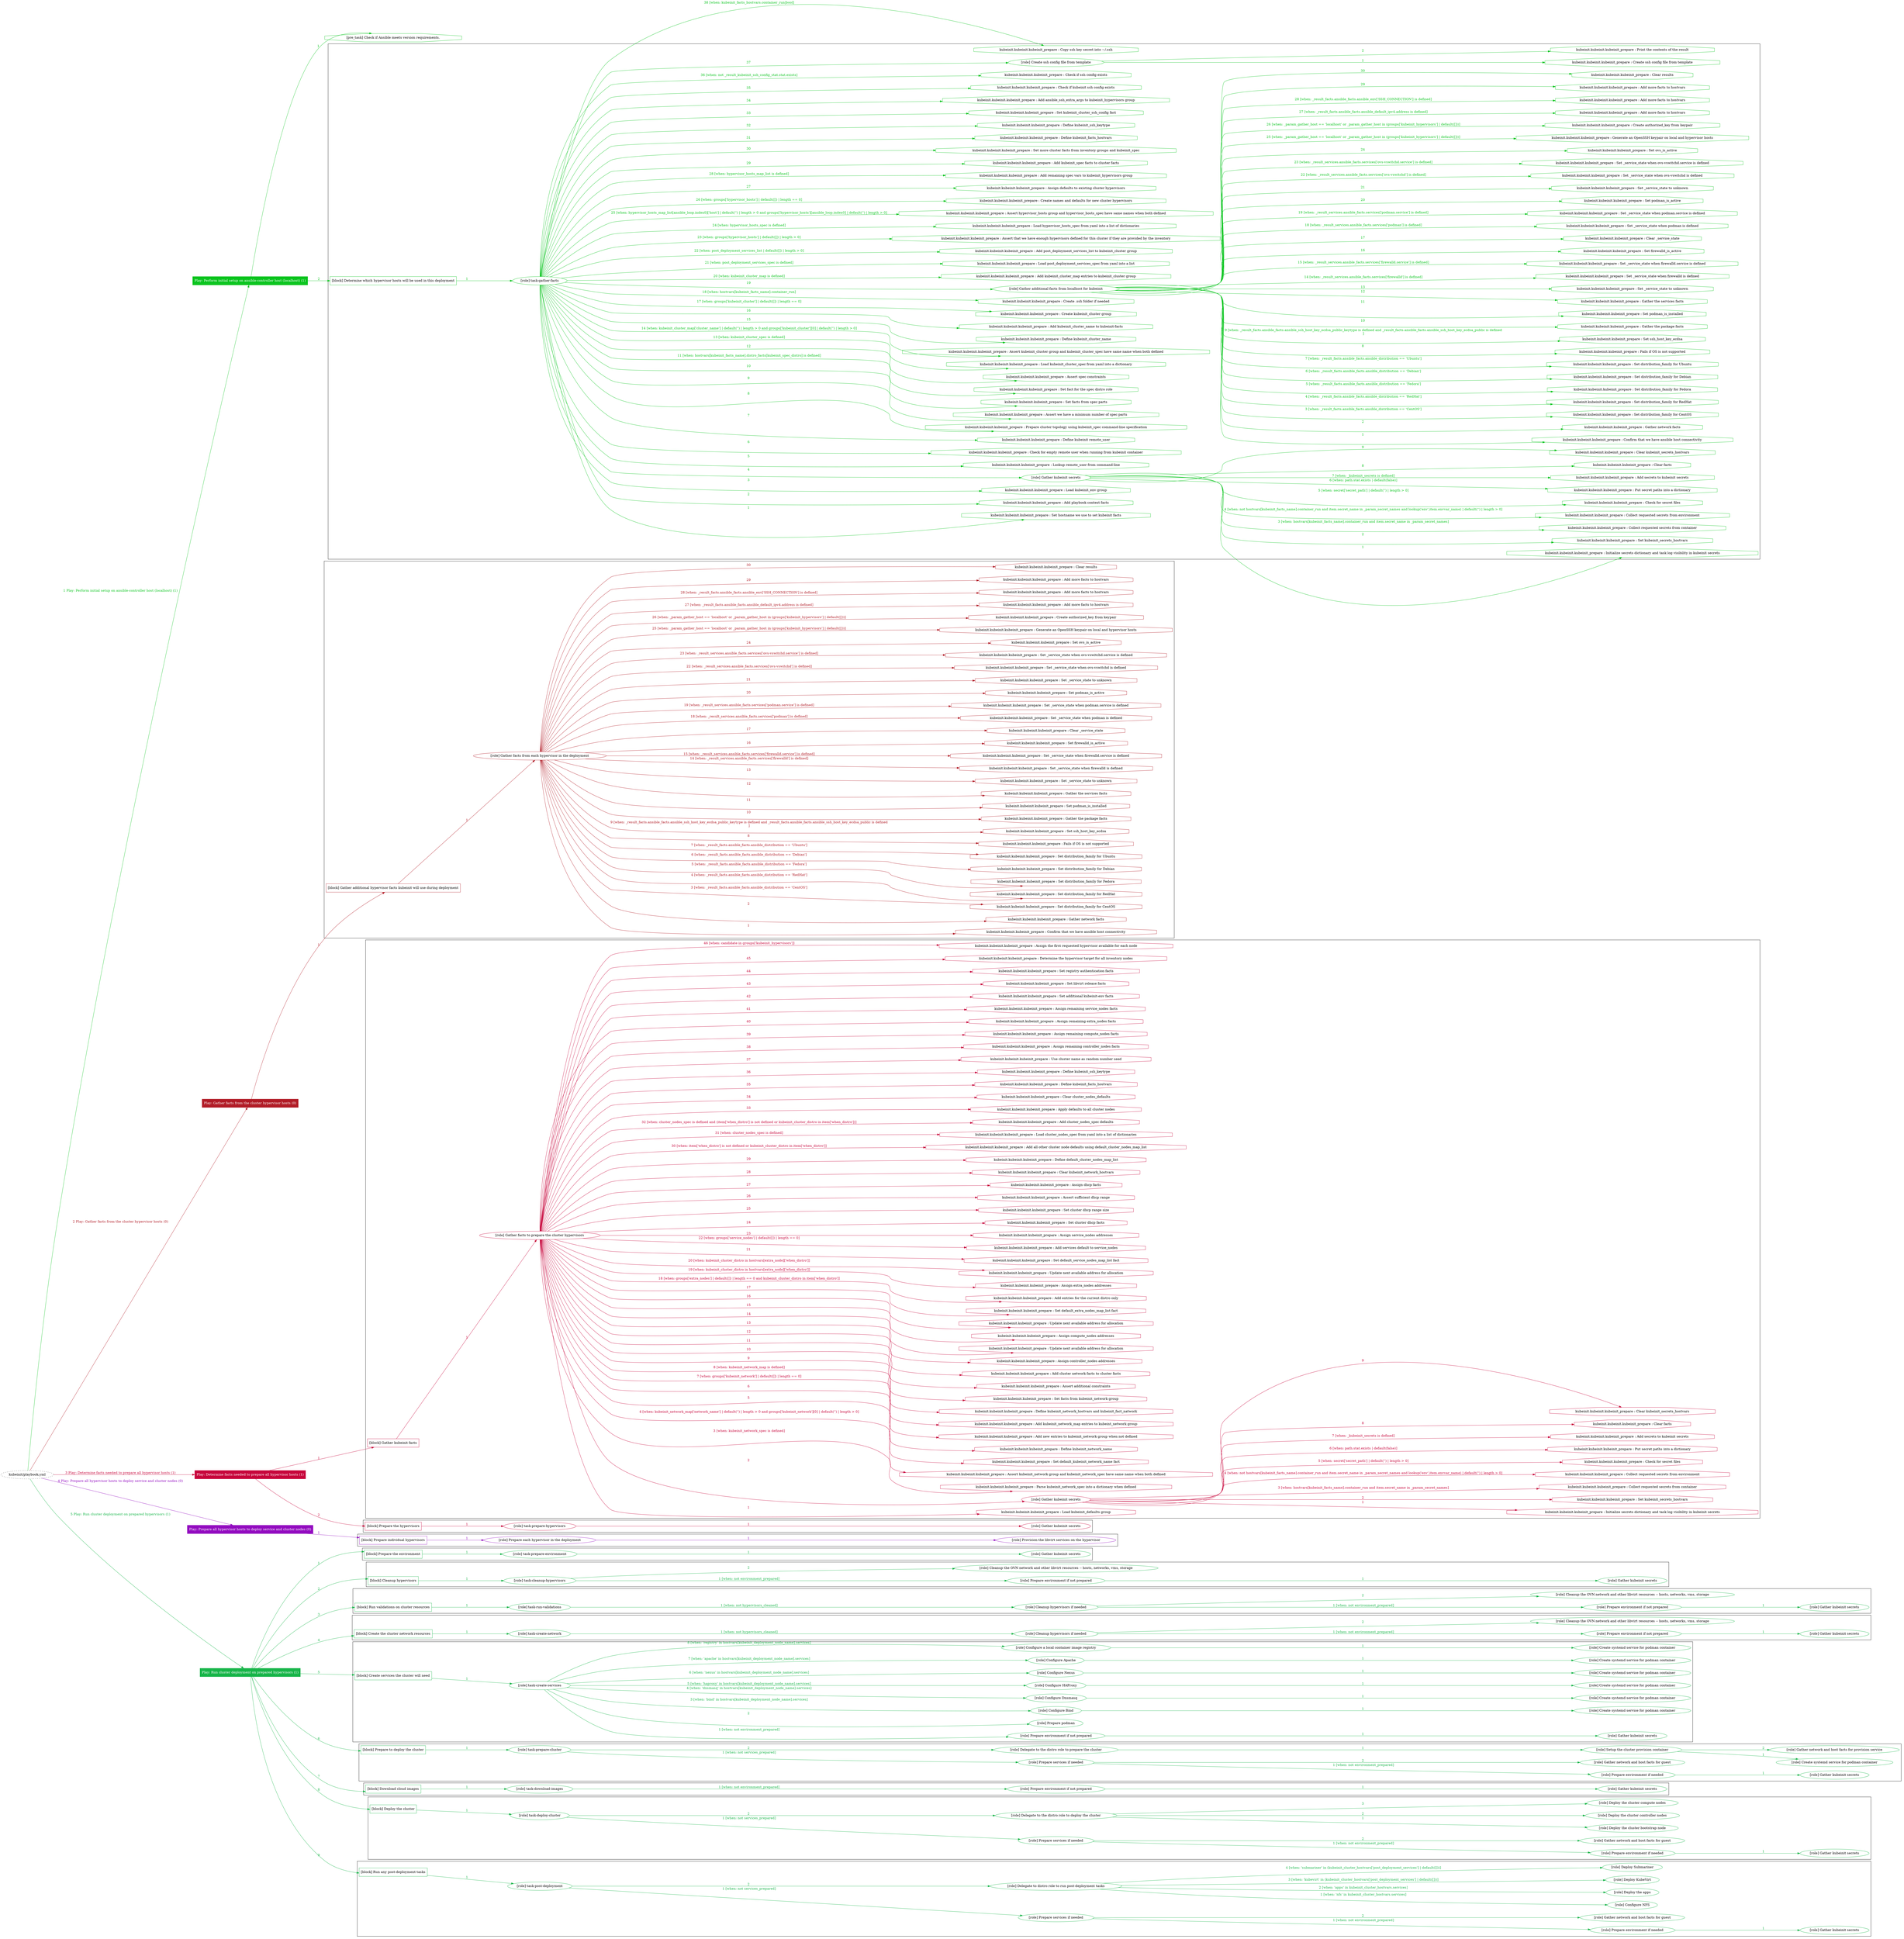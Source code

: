 digraph {
	graph [concentrate=true ordering=in rankdir=LR ratio=fill]
	edge [esep=5 sep=10]
	"kubeinit/playbook.yml" [URL="/home/runner/work/kubeinit/kubeinit/kubeinit/playbook.yml" id=playbook_aaa3e28c style=dotted]
	"kubeinit/playbook.yml" -> play_6702bbd4 [label="1 Play: Perform initial setup on ansible-controller host (localhost) (1)" color="#08c41d" fontcolor="#08c41d" id=edge_play_6702bbd4 labeltooltip="1 Play: Perform initial setup on ansible-controller host (localhost) (1)" tooltip="1 Play: Perform initial setup on ansible-controller host (localhost) (1)"]
	subgraph "Play: Perform initial setup on ansible-controller host (localhost) (1)" {
		play_6702bbd4 [label="Play: Perform initial setup on ansible-controller host (localhost) (1)" URL="/home/runner/work/kubeinit/kubeinit/kubeinit/playbook.yml" color="#08c41d" fontcolor="#ffffff" id=play_6702bbd4 shape=box style=filled tooltip=localhost]
		pre_task_f0272a9b [label="[pre_task] Check if Ansible meets version requirements." URL="/home/runner/work/kubeinit/kubeinit/kubeinit/playbook.yml" color="#08c41d" id=pre_task_f0272a9b shape=octagon tooltip="Check if Ansible meets version requirements."]
		play_6702bbd4 -> pre_task_f0272a9b [label="1 " color="#08c41d" fontcolor="#08c41d" id=edge_pre_task_f0272a9b labeltooltip="1 " tooltip="1 "]
		play_6702bbd4 -> block_69637798 [label=2 color="#08c41d" fontcolor="#08c41d" id=edge_block_69637798 labeltooltip=2 tooltip=2]
		subgraph cluster_block_69637798 {
			block_69637798 [label="[block] Determine which hypervisor hosts will be used in this deployment" URL="/home/runner/work/kubeinit/kubeinit/kubeinit/playbook.yml" color="#08c41d" id=block_69637798 labeltooltip="Determine which hypervisor hosts will be used in this deployment" shape=box tooltip="Determine which hypervisor hosts will be used in this deployment"]
			block_69637798 -> role_5313d9ce [label="1 " color="#08c41d" fontcolor="#08c41d" id=edge_role_5313d9ce labeltooltip="1 " tooltip="1 "]
			subgraph "task-gather-facts" {
				role_5313d9ce [label="[role] task-gather-facts" URL="/home/runner/work/kubeinit/kubeinit/kubeinit/playbook.yml" color="#08c41d" id=role_5313d9ce tooltip="task-gather-facts"]
				task_ee052411 [label="kubeinit.kubeinit.kubeinit_prepare : Set hostname we use to set kubeinit facts" URL="/home/runner/.ansible/collections/ansible_collections/kubeinit/kubeinit/roles/kubeinit_prepare/tasks/build_hypervisors_group.yml" color="#08c41d" id=task_ee052411 shape=octagon tooltip="kubeinit.kubeinit.kubeinit_prepare : Set hostname we use to set kubeinit facts"]
				role_5313d9ce -> task_ee052411 [label="1 " color="#08c41d" fontcolor="#08c41d" id=edge_task_ee052411 labeltooltip="1 " tooltip="1 "]
				task_4ced2379 [label="kubeinit.kubeinit.kubeinit_prepare : Add playbook context facts" URL="/home/runner/.ansible/collections/ansible_collections/kubeinit/kubeinit/roles/kubeinit_prepare/tasks/build_hypervisors_group.yml" color="#08c41d" id=task_4ced2379 shape=octagon tooltip="kubeinit.kubeinit.kubeinit_prepare : Add playbook context facts"]
				role_5313d9ce -> task_4ced2379 [label="2 " color="#08c41d" fontcolor="#08c41d" id=edge_task_4ced2379 labeltooltip="2 " tooltip="2 "]
				task_f61ff8b1 [label="kubeinit.kubeinit.kubeinit_prepare : Load kubeinit_env group" URL="/home/runner/.ansible/collections/ansible_collections/kubeinit/kubeinit/roles/kubeinit_prepare/tasks/build_hypervisors_group.yml" color="#08c41d" id=task_f61ff8b1 shape=octagon tooltip="kubeinit.kubeinit.kubeinit_prepare : Load kubeinit_env group"]
				role_5313d9ce -> task_f61ff8b1 [label="3 " color="#08c41d" fontcolor="#08c41d" id=edge_task_f61ff8b1 labeltooltip="3 " tooltip="3 "]
				role_5313d9ce -> role_f824b063 [label="4 " color="#08c41d" fontcolor="#08c41d" id=edge_role_f824b063 labeltooltip="4 " tooltip="4 "]
				subgraph "Gather kubeinit secrets" {
					role_f824b063 [label="[role] Gather kubeinit secrets" URL="/home/runner/.ansible/collections/ansible_collections/kubeinit/kubeinit/roles/kubeinit_prepare/tasks/build_hypervisors_group.yml" color="#08c41d" id=role_f824b063 tooltip="Gather kubeinit secrets"]
					task_52be2abc [label="kubeinit.kubeinit.kubeinit_prepare : Initialize secrets dictionary and task log visibility in kubeinit secrets" URL="/home/runner/.ansible/collections/ansible_collections/kubeinit/kubeinit/roles/kubeinit_prepare/tasks/gather_kubeinit_secrets.yml" color="#08c41d" id=task_52be2abc shape=octagon tooltip="kubeinit.kubeinit.kubeinit_prepare : Initialize secrets dictionary and task log visibility in kubeinit secrets"]
					role_f824b063 -> task_52be2abc [label="1 " color="#08c41d" fontcolor="#08c41d" id=edge_task_52be2abc labeltooltip="1 " tooltip="1 "]
					task_4d339bfc [label="kubeinit.kubeinit.kubeinit_prepare : Set kubeinit_secrets_hostvars" URL="/home/runner/.ansible/collections/ansible_collections/kubeinit/kubeinit/roles/kubeinit_prepare/tasks/gather_kubeinit_secrets.yml" color="#08c41d" id=task_4d339bfc shape=octagon tooltip="kubeinit.kubeinit.kubeinit_prepare : Set kubeinit_secrets_hostvars"]
					role_f824b063 -> task_4d339bfc [label="2 " color="#08c41d" fontcolor="#08c41d" id=edge_task_4d339bfc labeltooltip="2 " tooltip="2 "]
					task_6030468f [label="kubeinit.kubeinit.kubeinit_prepare : Collect requested secrets from container" URL="/home/runner/.ansible/collections/ansible_collections/kubeinit/kubeinit/roles/kubeinit_prepare/tasks/gather_kubeinit_secrets.yml" color="#08c41d" id=task_6030468f shape=octagon tooltip="kubeinit.kubeinit.kubeinit_prepare : Collect requested secrets from container"]
					role_f824b063 -> task_6030468f [label="3 [when: hostvars[kubeinit_facts_name].container_run and item.secret_name in _param_secret_names]" color="#08c41d" fontcolor="#08c41d" id=edge_task_6030468f labeltooltip="3 [when: hostvars[kubeinit_facts_name].container_run and item.secret_name in _param_secret_names]" tooltip="3 [when: hostvars[kubeinit_facts_name].container_run and item.secret_name in _param_secret_names]"]
					task_5c3e9172 [label="kubeinit.kubeinit.kubeinit_prepare : Collect requested secrets from environment" URL="/home/runner/.ansible/collections/ansible_collections/kubeinit/kubeinit/roles/kubeinit_prepare/tasks/gather_kubeinit_secrets.yml" color="#08c41d" id=task_5c3e9172 shape=octagon tooltip="kubeinit.kubeinit.kubeinit_prepare : Collect requested secrets from environment"]
					role_f824b063 -> task_5c3e9172 [label="4 [when: not hostvars[kubeinit_facts_name].container_run and item.secret_name in _param_secret_names and lookup('env',item.envvar_name) | default('') | length > 0]" color="#08c41d" fontcolor="#08c41d" id=edge_task_5c3e9172 labeltooltip="4 [when: not hostvars[kubeinit_facts_name].container_run and item.secret_name in _param_secret_names and lookup('env',item.envvar_name) | default('') | length > 0]" tooltip="4 [when: not hostvars[kubeinit_facts_name].container_run and item.secret_name in _param_secret_names and lookup('env',item.envvar_name) | default('') | length > 0]"]
					task_41b41d7a [label="kubeinit.kubeinit.kubeinit_prepare : Check for secret files" URL="/home/runner/.ansible/collections/ansible_collections/kubeinit/kubeinit/roles/kubeinit_prepare/tasks/gather_kubeinit_secrets.yml" color="#08c41d" id=task_41b41d7a shape=octagon tooltip="kubeinit.kubeinit.kubeinit_prepare : Check for secret files"]
					role_f824b063 -> task_41b41d7a [label="5 [when: secret['secret_path'] | default('') | length > 0]" color="#08c41d" fontcolor="#08c41d" id=edge_task_41b41d7a labeltooltip="5 [when: secret['secret_path'] | default('') | length > 0]" tooltip="5 [when: secret['secret_path'] | default('') | length > 0]"]
					task_b8153535 [label="kubeinit.kubeinit.kubeinit_prepare : Put secret paths into a dictionary" URL="/home/runner/.ansible/collections/ansible_collections/kubeinit/kubeinit/roles/kubeinit_prepare/tasks/gather_kubeinit_secrets.yml" color="#08c41d" id=task_b8153535 shape=octagon tooltip="kubeinit.kubeinit.kubeinit_prepare : Put secret paths into a dictionary"]
					role_f824b063 -> task_b8153535 [label="6 [when: path.stat.exists | default(false)]" color="#08c41d" fontcolor="#08c41d" id=edge_task_b8153535 labeltooltip="6 [when: path.stat.exists | default(false)]" tooltip="6 [when: path.stat.exists | default(false)]"]
					task_bfae85a4 [label="kubeinit.kubeinit.kubeinit_prepare : Add secrets to kubeinit secrets" URL="/home/runner/.ansible/collections/ansible_collections/kubeinit/kubeinit/roles/kubeinit_prepare/tasks/gather_kubeinit_secrets.yml" color="#08c41d" id=task_bfae85a4 shape=octagon tooltip="kubeinit.kubeinit.kubeinit_prepare : Add secrets to kubeinit secrets"]
					role_f824b063 -> task_bfae85a4 [label="7 [when: _kubeinit_secrets is defined]" color="#08c41d" fontcolor="#08c41d" id=edge_task_bfae85a4 labeltooltip="7 [when: _kubeinit_secrets is defined]" tooltip="7 [when: _kubeinit_secrets is defined]"]
					task_80736f65 [label="kubeinit.kubeinit.kubeinit_prepare : Clear facts" URL="/home/runner/.ansible/collections/ansible_collections/kubeinit/kubeinit/roles/kubeinit_prepare/tasks/gather_kubeinit_secrets.yml" color="#08c41d" id=task_80736f65 shape=octagon tooltip="kubeinit.kubeinit.kubeinit_prepare : Clear facts"]
					role_f824b063 -> task_80736f65 [label="8 " color="#08c41d" fontcolor="#08c41d" id=edge_task_80736f65 labeltooltip="8 " tooltip="8 "]
					task_d0bed6a7 [label="kubeinit.kubeinit.kubeinit_prepare : Clear kubeinit_secrets_hostvars" URL="/home/runner/.ansible/collections/ansible_collections/kubeinit/kubeinit/roles/kubeinit_prepare/tasks/gather_kubeinit_secrets.yml" color="#08c41d" id=task_d0bed6a7 shape=octagon tooltip="kubeinit.kubeinit.kubeinit_prepare : Clear kubeinit_secrets_hostvars"]
					role_f824b063 -> task_d0bed6a7 [label="9 " color="#08c41d" fontcolor="#08c41d" id=edge_task_d0bed6a7 labeltooltip="9 " tooltip="9 "]
				}
				task_3ceb484c [label="kubeinit.kubeinit.kubeinit_prepare : Lookup remote_user from command-line" URL="/home/runner/.ansible/collections/ansible_collections/kubeinit/kubeinit/roles/kubeinit_prepare/tasks/build_hypervisors_group.yml" color="#08c41d" id=task_3ceb484c shape=octagon tooltip="kubeinit.kubeinit.kubeinit_prepare : Lookup remote_user from command-line"]
				role_5313d9ce -> task_3ceb484c [label="5 " color="#08c41d" fontcolor="#08c41d" id=edge_task_3ceb484c labeltooltip="5 " tooltip="5 "]
				task_13f89212 [label="kubeinit.kubeinit.kubeinit_prepare : Check for empty remote user when running from kubeinit container" URL="/home/runner/.ansible/collections/ansible_collections/kubeinit/kubeinit/roles/kubeinit_prepare/tasks/build_hypervisors_group.yml" color="#08c41d" id=task_13f89212 shape=octagon tooltip="kubeinit.kubeinit.kubeinit_prepare : Check for empty remote user when running from kubeinit container"]
				role_5313d9ce -> task_13f89212 [label="6 " color="#08c41d" fontcolor="#08c41d" id=edge_task_13f89212 labeltooltip="6 " tooltip="6 "]
				task_474bc555 [label="kubeinit.kubeinit.kubeinit_prepare : Define kubeinit remote_user" URL="/home/runner/.ansible/collections/ansible_collections/kubeinit/kubeinit/roles/kubeinit_prepare/tasks/build_hypervisors_group.yml" color="#08c41d" id=task_474bc555 shape=octagon tooltip="kubeinit.kubeinit.kubeinit_prepare : Define kubeinit remote_user"]
				role_5313d9ce -> task_474bc555 [label="7 " color="#08c41d" fontcolor="#08c41d" id=edge_task_474bc555 labeltooltip="7 " tooltip="7 "]
				task_ea9f27fd [label="kubeinit.kubeinit.kubeinit_prepare : Prepare cluster topology using kubeinit_spec command-line specification" URL="/home/runner/.ansible/collections/ansible_collections/kubeinit/kubeinit/roles/kubeinit_prepare/tasks/build_hypervisors_group.yml" color="#08c41d" id=task_ea9f27fd shape=octagon tooltip="kubeinit.kubeinit.kubeinit_prepare : Prepare cluster topology using kubeinit_spec command-line specification"]
				role_5313d9ce -> task_ea9f27fd [label="8 " color="#08c41d" fontcolor="#08c41d" id=edge_task_ea9f27fd labeltooltip="8 " tooltip="8 "]
				task_368fa9f8 [label="kubeinit.kubeinit.kubeinit_prepare : Assert we have a minimum number of spec parts" URL="/home/runner/.ansible/collections/ansible_collections/kubeinit/kubeinit/roles/kubeinit_prepare/tasks/build_hypervisors_group.yml" color="#08c41d" id=task_368fa9f8 shape=octagon tooltip="kubeinit.kubeinit.kubeinit_prepare : Assert we have a minimum number of spec parts"]
				role_5313d9ce -> task_368fa9f8 [label="9 " color="#08c41d" fontcolor="#08c41d" id=edge_task_368fa9f8 labeltooltip="9 " tooltip="9 "]
				task_83b7563b [label="kubeinit.kubeinit.kubeinit_prepare : Set facts from spec parts" URL="/home/runner/.ansible/collections/ansible_collections/kubeinit/kubeinit/roles/kubeinit_prepare/tasks/build_hypervisors_group.yml" color="#08c41d" id=task_83b7563b shape=octagon tooltip="kubeinit.kubeinit.kubeinit_prepare : Set facts from spec parts"]
				role_5313d9ce -> task_83b7563b [label="10 " color="#08c41d" fontcolor="#08c41d" id=edge_task_83b7563b labeltooltip="10 " tooltip="10 "]
				task_d645010b [label="kubeinit.kubeinit.kubeinit_prepare : Set fact for the spec distro role" URL="/home/runner/.ansible/collections/ansible_collections/kubeinit/kubeinit/roles/kubeinit_prepare/tasks/build_hypervisors_group.yml" color="#08c41d" id=task_d645010b shape=octagon tooltip="kubeinit.kubeinit.kubeinit_prepare : Set fact for the spec distro role"]
				role_5313d9ce -> task_d645010b [label="11 [when: hostvars[kubeinit_facts_name].distro_facts[kubeinit_spec_distro] is defined]" color="#08c41d" fontcolor="#08c41d" id=edge_task_d645010b labeltooltip="11 [when: hostvars[kubeinit_facts_name].distro_facts[kubeinit_spec_distro] is defined]" tooltip="11 [when: hostvars[kubeinit_facts_name].distro_facts[kubeinit_spec_distro] is defined]"]
				task_ce3df335 [label="kubeinit.kubeinit.kubeinit_prepare : Assert spec constraints" URL="/home/runner/.ansible/collections/ansible_collections/kubeinit/kubeinit/roles/kubeinit_prepare/tasks/build_hypervisors_group.yml" color="#08c41d" id=task_ce3df335 shape=octagon tooltip="kubeinit.kubeinit.kubeinit_prepare : Assert spec constraints"]
				role_5313d9ce -> task_ce3df335 [label="12 " color="#08c41d" fontcolor="#08c41d" id=edge_task_ce3df335 labeltooltip="12 " tooltip="12 "]
				task_0f7564b4 [label="kubeinit.kubeinit.kubeinit_prepare : Load kubeinit_cluster_spec from yaml into a dictionary" URL="/home/runner/.ansible/collections/ansible_collections/kubeinit/kubeinit/roles/kubeinit_prepare/tasks/build_hypervisors_group.yml" color="#08c41d" id=task_0f7564b4 shape=octagon tooltip="kubeinit.kubeinit.kubeinit_prepare : Load kubeinit_cluster_spec from yaml into a dictionary"]
				role_5313d9ce -> task_0f7564b4 [label="13 [when: kubeinit_cluster_spec is defined]" color="#08c41d" fontcolor="#08c41d" id=edge_task_0f7564b4 labeltooltip="13 [when: kubeinit_cluster_spec is defined]" tooltip="13 [when: kubeinit_cluster_spec is defined]"]
				task_bb0d4c61 [label="kubeinit.kubeinit.kubeinit_prepare : Assert kubeinit_cluster group and kubeinit_cluster_spec have same name when both defined" URL="/home/runner/.ansible/collections/ansible_collections/kubeinit/kubeinit/roles/kubeinit_prepare/tasks/build_hypervisors_group.yml" color="#08c41d" id=task_bb0d4c61 shape=octagon tooltip="kubeinit.kubeinit.kubeinit_prepare : Assert kubeinit_cluster group and kubeinit_cluster_spec have same name when both defined"]
				role_5313d9ce -> task_bb0d4c61 [label="14 [when: kubeinit_cluster_map['cluster_name'] | default('') | length > 0 and groups['kubeinit_cluster'][0] | default('') | length > 0]" color="#08c41d" fontcolor="#08c41d" id=edge_task_bb0d4c61 labeltooltip="14 [when: kubeinit_cluster_map['cluster_name'] | default('') | length > 0 and groups['kubeinit_cluster'][0] | default('') | length > 0]" tooltip="14 [when: kubeinit_cluster_map['cluster_name'] | default('') | length > 0 and groups['kubeinit_cluster'][0] | default('') | length > 0]"]
				task_e4187910 [label="kubeinit.kubeinit.kubeinit_prepare : Define kubeinit_cluster_name" URL="/home/runner/.ansible/collections/ansible_collections/kubeinit/kubeinit/roles/kubeinit_prepare/tasks/build_hypervisors_group.yml" color="#08c41d" id=task_e4187910 shape=octagon tooltip="kubeinit.kubeinit.kubeinit_prepare : Define kubeinit_cluster_name"]
				role_5313d9ce -> task_e4187910 [label="15 " color="#08c41d" fontcolor="#08c41d" id=edge_task_e4187910 labeltooltip="15 " tooltip="15 "]
				task_bd971afa [label="kubeinit.kubeinit.kubeinit_prepare : Add kubeinit_cluster_name to kubeinit-facts" URL="/home/runner/.ansible/collections/ansible_collections/kubeinit/kubeinit/roles/kubeinit_prepare/tasks/build_hypervisors_group.yml" color="#08c41d" id=task_bd971afa shape=octagon tooltip="kubeinit.kubeinit.kubeinit_prepare : Add kubeinit_cluster_name to kubeinit-facts"]
				role_5313d9ce -> task_bd971afa [label="16 " color="#08c41d" fontcolor="#08c41d" id=edge_task_bd971afa labeltooltip="16 " tooltip="16 "]
				task_152d838c [label="kubeinit.kubeinit.kubeinit_prepare : Create kubeinit_cluster group" URL="/home/runner/.ansible/collections/ansible_collections/kubeinit/kubeinit/roles/kubeinit_prepare/tasks/build_hypervisors_group.yml" color="#08c41d" id=task_152d838c shape=octagon tooltip="kubeinit.kubeinit.kubeinit_prepare : Create kubeinit_cluster group"]
				role_5313d9ce -> task_152d838c [label="17 [when: groups['kubeinit_cluster'] | default([]) | length == 0]" color="#08c41d" fontcolor="#08c41d" id=edge_task_152d838c labeltooltip="17 [when: groups['kubeinit_cluster'] | default([]) | length == 0]" tooltip="17 [when: groups['kubeinit_cluster'] | default([]) | length == 0]"]
				task_f7a5a13a [label="kubeinit.kubeinit.kubeinit_prepare : Create .ssh folder if needed" URL="/home/runner/.ansible/collections/ansible_collections/kubeinit/kubeinit/roles/kubeinit_prepare/tasks/build_hypervisors_group.yml" color="#08c41d" id=task_f7a5a13a shape=octagon tooltip="kubeinit.kubeinit.kubeinit_prepare : Create .ssh folder if needed"]
				role_5313d9ce -> task_f7a5a13a [label="18 [when: hostvars[kubeinit_facts_name].container_run]" color="#08c41d" fontcolor="#08c41d" id=edge_task_f7a5a13a labeltooltip="18 [when: hostvars[kubeinit_facts_name].container_run]" tooltip="18 [when: hostvars[kubeinit_facts_name].container_run]"]
				role_5313d9ce -> role_c8021452 [label="19 " color="#08c41d" fontcolor="#08c41d" id=edge_role_c8021452 labeltooltip="19 " tooltip="19 "]
				subgraph "Gather additional facts from localhost for kubeinit" {
					role_c8021452 [label="[role] Gather additional facts from localhost for kubeinit" URL="/home/runner/.ansible/collections/ansible_collections/kubeinit/kubeinit/roles/kubeinit_prepare/tasks/build_hypervisors_group.yml" color="#08c41d" id=role_c8021452 tooltip="Gather additional facts from localhost for kubeinit"]
					task_931de854 [label="kubeinit.kubeinit.kubeinit_prepare : Confirm that we have ansible host connectivity" URL="/home/runner/.ansible/collections/ansible_collections/kubeinit/kubeinit/roles/kubeinit_prepare/tasks/gather_host_facts.yml" color="#08c41d" id=task_931de854 shape=octagon tooltip="kubeinit.kubeinit.kubeinit_prepare : Confirm that we have ansible host connectivity"]
					role_c8021452 -> task_931de854 [label="1 " color="#08c41d" fontcolor="#08c41d" id=edge_task_931de854 labeltooltip="1 " tooltip="1 "]
					task_87d5ced9 [label="kubeinit.kubeinit.kubeinit_prepare : Gather network facts" URL="/home/runner/.ansible/collections/ansible_collections/kubeinit/kubeinit/roles/kubeinit_prepare/tasks/gather_host_facts.yml" color="#08c41d" id=task_87d5ced9 shape=octagon tooltip="kubeinit.kubeinit.kubeinit_prepare : Gather network facts"]
					role_c8021452 -> task_87d5ced9 [label="2 " color="#08c41d" fontcolor="#08c41d" id=edge_task_87d5ced9 labeltooltip="2 " tooltip="2 "]
					task_8913c86c [label="kubeinit.kubeinit.kubeinit_prepare : Set distribution_family for CentOS" URL="/home/runner/.ansible/collections/ansible_collections/kubeinit/kubeinit/roles/kubeinit_prepare/tasks/gather_host_facts.yml" color="#08c41d" id=task_8913c86c shape=octagon tooltip="kubeinit.kubeinit.kubeinit_prepare : Set distribution_family for CentOS"]
					role_c8021452 -> task_8913c86c [label="3 [when: _result_facts.ansible_facts.ansible_distribution == 'CentOS']" color="#08c41d" fontcolor="#08c41d" id=edge_task_8913c86c labeltooltip="3 [when: _result_facts.ansible_facts.ansible_distribution == 'CentOS']" tooltip="3 [when: _result_facts.ansible_facts.ansible_distribution == 'CentOS']"]
					task_67bdf806 [label="kubeinit.kubeinit.kubeinit_prepare : Set distribution_family for RedHat" URL="/home/runner/.ansible/collections/ansible_collections/kubeinit/kubeinit/roles/kubeinit_prepare/tasks/gather_host_facts.yml" color="#08c41d" id=task_67bdf806 shape=octagon tooltip="kubeinit.kubeinit.kubeinit_prepare : Set distribution_family for RedHat"]
					role_c8021452 -> task_67bdf806 [label="4 [when: _result_facts.ansible_facts.ansible_distribution == 'RedHat']" color="#08c41d" fontcolor="#08c41d" id=edge_task_67bdf806 labeltooltip="4 [when: _result_facts.ansible_facts.ansible_distribution == 'RedHat']" tooltip="4 [when: _result_facts.ansible_facts.ansible_distribution == 'RedHat']"]
					task_e9890916 [label="kubeinit.kubeinit.kubeinit_prepare : Set distribution_family for Fedora" URL="/home/runner/.ansible/collections/ansible_collections/kubeinit/kubeinit/roles/kubeinit_prepare/tasks/gather_host_facts.yml" color="#08c41d" id=task_e9890916 shape=octagon tooltip="kubeinit.kubeinit.kubeinit_prepare : Set distribution_family for Fedora"]
					role_c8021452 -> task_e9890916 [label="5 [when: _result_facts.ansible_facts.ansible_distribution == 'Fedora']" color="#08c41d" fontcolor="#08c41d" id=edge_task_e9890916 labeltooltip="5 [when: _result_facts.ansible_facts.ansible_distribution == 'Fedora']" tooltip="5 [when: _result_facts.ansible_facts.ansible_distribution == 'Fedora']"]
					task_248f8d3c [label="kubeinit.kubeinit.kubeinit_prepare : Set distribution_family for Debian" URL="/home/runner/.ansible/collections/ansible_collections/kubeinit/kubeinit/roles/kubeinit_prepare/tasks/gather_host_facts.yml" color="#08c41d" id=task_248f8d3c shape=octagon tooltip="kubeinit.kubeinit.kubeinit_prepare : Set distribution_family for Debian"]
					role_c8021452 -> task_248f8d3c [label="6 [when: _result_facts.ansible_facts.ansible_distribution == 'Debian']" color="#08c41d" fontcolor="#08c41d" id=edge_task_248f8d3c labeltooltip="6 [when: _result_facts.ansible_facts.ansible_distribution == 'Debian']" tooltip="6 [when: _result_facts.ansible_facts.ansible_distribution == 'Debian']"]
					task_bd9c3bae [label="kubeinit.kubeinit.kubeinit_prepare : Set distribution_family for Ubuntu" URL="/home/runner/.ansible/collections/ansible_collections/kubeinit/kubeinit/roles/kubeinit_prepare/tasks/gather_host_facts.yml" color="#08c41d" id=task_bd9c3bae shape=octagon tooltip="kubeinit.kubeinit.kubeinit_prepare : Set distribution_family for Ubuntu"]
					role_c8021452 -> task_bd9c3bae [label="7 [when: _result_facts.ansible_facts.ansible_distribution == 'Ubuntu']" color="#08c41d" fontcolor="#08c41d" id=edge_task_bd9c3bae labeltooltip="7 [when: _result_facts.ansible_facts.ansible_distribution == 'Ubuntu']" tooltip="7 [when: _result_facts.ansible_facts.ansible_distribution == 'Ubuntu']"]
					task_5e2b3a2b [label="kubeinit.kubeinit.kubeinit_prepare : Fails if OS is not supported" URL="/home/runner/.ansible/collections/ansible_collections/kubeinit/kubeinit/roles/kubeinit_prepare/tasks/gather_host_facts.yml" color="#08c41d" id=task_5e2b3a2b shape=octagon tooltip="kubeinit.kubeinit.kubeinit_prepare : Fails if OS is not supported"]
					role_c8021452 -> task_5e2b3a2b [label="8 " color="#08c41d" fontcolor="#08c41d" id=edge_task_5e2b3a2b labeltooltip="8 " tooltip="8 "]
					task_9d5fe2c2 [label="kubeinit.kubeinit.kubeinit_prepare : Set ssh_host_key_ecdsa" URL="/home/runner/.ansible/collections/ansible_collections/kubeinit/kubeinit/roles/kubeinit_prepare/tasks/gather_host_facts.yml" color="#08c41d" id=task_9d5fe2c2 shape=octagon tooltip="kubeinit.kubeinit.kubeinit_prepare : Set ssh_host_key_ecdsa"]
					role_c8021452 -> task_9d5fe2c2 [label="9 [when: _result_facts.ansible_facts.ansible_ssh_host_key_ecdsa_public_keytype is defined and _result_facts.ansible_facts.ansible_ssh_host_key_ecdsa_public is defined
]" color="#08c41d" fontcolor="#08c41d" id=edge_task_9d5fe2c2 labeltooltip="9 [when: _result_facts.ansible_facts.ansible_ssh_host_key_ecdsa_public_keytype is defined and _result_facts.ansible_facts.ansible_ssh_host_key_ecdsa_public is defined
]" tooltip="9 [when: _result_facts.ansible_facts.ansible_ssh_host_key_ecdsa_public_keytype is defined and _result_facts.ansible_facts.ansible_ssh_host_key_ecdsa_public is defined
]"]
					task_ae11aebd [label="kubeinit.kubeinit.kubeinit_prepare : Gather the package facts" URL="/home/runner/.ansible/collections/ansible_collections/kubeinit/kubeinit/roles/kubeinit_prepare/tasks/gather_host_facts.yml" color="#08c41d" id=task_ae11aebd shape=octagon tooltip="kubeinit.kubeinit.kubeinit_prepare : Gather the package facts"]
					role_c8021452 -> task_ae11aebd [label="10 " color="#08c41d" fontcolor="#08c41d" id=edge_task_ae11aebd labeltooltip="10 " tooltip="10 "]
					task_4b877639 [label="kubeinit.kubeinit.kubeinit_prepare : Set podman_is_installed" URL="/home/runner/.ansible/collections/ansible_collections/kubeinit/kubeinit/roles/kubeinit_prepare/tasks/gather_host_facts.yml" color="#08c41d" id=task_4b877639 shape=octagon tooltip="kubeinit.kubeinit.kubeinit_prepare : Set podman_is_installed"]
					role_c8021452 -> task_4b877639 [label="11 " color="#08c41d" fontcolor="#08c41d" id=edge_task_4b877639 labeltooltip="11 " tooltip="11 "]
					task_e0bba1ac [label="kubeinit.kubeinit.kubeinit_prepare : Gather the services facts" URL="/home/runner/.ansible/collections/ansible_collections/kubeinit/kubeinit/roles/kubeinit_prepare/tasks/gather_host_facts.yml" color="#08c41d" id=task_e0bba1ac shape=octagon tooltip="kubeinit.kubeinit.kubeinit_prepare : Gather the services facts"]
					role_c8021452 -> task_e0bba1ac [label="12 " color="#08c41d" fontcolor="#08c41d" id=edge_task_e0bba1ac labeltooltip="12 " tooltip="12 "]
					task_94abd944 [label="kubeinit.kubeinit.kubeinit_prepare : Set _service_state to unknown" URL="/home/runner/.ansible/collections/ansible_collections/kubeinit/kubeinit/roles/kubeinit_prepare/tasks/gather_host_facts.yml" color="#08c41d" id=task_94abd944 shape=octagon tooltip="kubeinit.kubeinit.kubeinit_prepare : Set _service_state to unknown"]
					role_c8021452 -> task_94abd944 [label="13 " color="#08c41d" fontcolor="#08c41d" id=edge_task_94abd944 labeltooltip="13 " tooltip="13 "]
					task_1d6cdfc7 [label="kubeinit.kubeinit.kubeinit_prepare : Set _service_state when firewalld is defined" URL="/home/runner/.ansible/collections/ansible_collections/kubeinit/kubeinit/roles/kubeinit_prepare/tasks/gather_host_facts.yml" color="#08c41d" id=task_1d6cdfc7 shape=octagon tooltip="kubeinit.kubeinit.kubeinit_prepare : Set _service_state when firewalld is defined"]
					role_c8021452 -> task_1d6cdfc7 [label="14 [when: _result_services.ansible_facts.services['firewalld'] is defined]" color="#08c41d" fontcolor="#08c41d" id=edge_task_1d6cdfc7 labeltooltip="14 [when: _result_services.ansible_facts.services['firewalld'] is defined]" tooltip="14 [when: _result_services.ansible_facts.services['firewalld'] is defined]"]
					task_50a9ed95 [label="kubeinit.kubeinit.kubeinit_prepare : Set _service_state when firewalld.service is defined" URL="/home/runner/.ansible/collections/ansible_collections/kubeinit/kubeinit/roles/kubeinit_prepare/tasks/gather_host_facts.yml" color="#08c41d" id=task_50a9ed95 shape=octagon tooltip="kubeinit.kubeinit.kubeinit_prepare : Set _service_state when firewalld.service is defined"]
					role_c8021452 -> task_50a9ed95 [label="15 [when: _result_services.ansible_facts.services['firewalld.service'] is defined]" color="#08c41d" fontcolor="#08c41d" id=edge_task_50a9ed95 labeltooltip="15 [when: _result_services.ansible_facts.services['firewalld.service'] is defined]" tooltip="15 [when: _result_services.ansible_facts.services['firewalld.service'] is defined]"]
					task_38bb333a [label="kubeinit.kubeinit.kubeinit_prepare : Set firewalld_is_active" URL="/home/runner/.ansible/collections/ansible_collections/kubeinit/kubeinit/roles/kubeinit_prepare/tasks/gather_host_facts.yml" color="#08c41d" id=task_38bb333a shape=octagon tooltip="kubeinit.kubeinit.kubeinit_prepare : Set firewalld_is_active"]
					role_c8021452 -> task_38bb333a [label="16 " color="#08c41d" fontcolor="#08c41d" id=edge_task_38bb333a labeltooltip="16 " tooltip="16 "]
					task_160c6cd5 [label="kubeinit.kubeinit.kubeinit_prepare : Clear _service_state" URL="/home/runner/.ansible/collections/ansible_collections/kubeinit/kubeinit/roles/kubeinit_prepare/tasks/gather_host_facts.yml" color="#08c41d" id=task_160c6cd5 shape=octagon tooltip="kubeinit.kubeinit.kubeinit_prepare : Clear _service_state"]
					role_c8021452 -> task_160c6cd5 [label="17 " color="#08c41d" fontcolor="#08c41d" id=edge_task_160c6cd5 labeltooltip="17 " tooltip="17 "]
					task_fd8a62fc [label="kubeinit.kubeinit.kubeinit_prepare : Set _service_state when podman is defined" URL="/home/runner/.ansible/collections/ansible_collections/kubeinit/kubeinit/roles/kubeinit_prepare/tasks/gather_host_facts.yml" color="#08c41d" id=task_fd8a62fc shape=octagon tooltip="kubeinit.kubeinit.kubeinit_prepare : Set _service_state when podman is defined"]
					role_c8021452 -> task_fd8a62fc [label="18 [when: _result_services.ansible_facts.services['podman'] is defined]" color="#08c41d" fontcolor="#08c41d" id=edge_task_fd8a62fc labeltooltip="18 [when: _result_services.ansible_facts.services['podman'] is defined]" tooltip="18 [when: _result_services.ansible_facts.services['podman'] is defined]"]
					task_4b4a7ce0 [label="kubeinit.kubeinit.kubeinit_prepare : Set _service_state when podman.service is defined" URL="/home/runner/.ansible/collections/ansible_collections/kubeinit/kubeinit/roles/kubeinit_prepare/tasks/gather_host_facts.yml" color="#08c41d" id=task_4b4a7ce0 shape=octagon tooltip="kubeinit.kubeinit.kubeinit_prepare : Set _service_state when podman.service is defined"]
					role_c8021452 -> task_4b4a7ce0 [label="19 [when: _result_services.ansible_facts.services['podman.service'] is defined]" color="#08c41d" fontcolor="#08c41d" id=edge_task_4b4a7ce0 labeltooltip="19 [when: _result_services.ansible_facts.services['podman.service'] is defined]" tooltip="19 [when: _result_services.ansible_facts.services['podman.service'] is defined]"]
					task_1ed9dd4f [label="kubeinit.kubeinit.kubeinit_prepare : Set podman_is_active" URL="/home/runner/.ansible/collections/ansible_collections/kubeinit/kubeinit/roles/kubeinit_prepare/tasks/gather_host_facts.yml" color="#08c41d" id=task_1ed9dd4f shape=octagon tooltip="kubeinit.kubeinit.kubeinit_prepare : Set podman_is_active"]
					role_c8021452 -> task_1ed9dd4f [label="20 " color="#08c41d" fontcolor="#08c41d" id=edge_task_1ed9dd4f labeltooltip="20 " tooltip="20 "]
					task_2606d915 [label="kubeinit.kubeinit.kubeinit_prepare : Set _service_state to unknown" URL="/home/runner/.ansible/collections/ansible_collections/kubeinit/kubeinit/roles/kubeinit_prepare/tasks/gather_host_facts.yml" color="#08c41d" id=task_2606d915 shape=octagon tooltip="kubeinit.kubeinit.kubeinit_prepare : Set _service_state to unknown"]
					role_c8021452 -> task_2606d915 [label="21 " color="#08c41d" fontcolor="#08c41d" id=edge_task_2606d915 labeltooltip="21 " tooltip="21 "]
					task_8226f0a4 [label="kubeinit.kubeinit.kubeinit_prepare : Set _service_state when ovs-vswitchd is defined" URL="/home/runner/.ansible/collections/ansible_collections/kubeinit/kubeinit/roles/kubeinit_prepare/tasks/gather_host_facts.yml" color="#08c41d" id=task_8226f0a4 shape=octagon tooltip="kubeinit.kubeinit.kubeinit_prepare : Set _service_state when ovs-vswitchd is defined"]
					role_c8021452 -> task_8226f0a4 [label="22 [when: _result_services.ansible_facts.services['ovs-vswitchd'] is defined]" color="#08c41d" fontcolor="#08c41d" id=edge_task_8226f0a4 labeltooltip="22 [when: _result_services.ansible_facts.services['ovs-vswitchd'] is defined]" tooltip="22 [when: _result_services.ansible_facts.services['ovs-vswitchd'] is defined]"]
					task_cc3f2ba3 [label="kubeinit.kubeinit.kubeinit_prepare : Set _service_state when ovs-vswitchd.service is defined" URL="/home/runner/.ansible/collections/ansible_collections/kubeinit/kubeinit/roles/kubeinit_prepare/tasks/gather_host_facts.yml" color="#08c41d" id=task_cc3f2ba3 shape=octagon tooltip="kubeinit.kubeinit.kubeinit_prepare : Set _service_state when ovs-vswitchd.service is defined"]
					role_c8021452 -> task_cc3f2ba3 [label="23 [when: _result_services.ansible_facts.services['ovs-vswitchd.service'] is defined]" color="#08c41d" fontcolor="#08c41d" id=edge_task_cc3f2ba3 labeltooltip="23 [when: _result_services.ansible_facts.services['ovs-vswitchd.service'] is defined]" tooltip="23 [when: _result_services.ansible_facts.services['ovs-vswitchd.service'] is defined]"]
					task_fb1f909f [label="kubeinit.kubeinit.kubeinit_prepare : Set ovs_is_active" URL="/home/runner/.ansible/collections/ansible_collections/kubeinit/kubeinit/roles/kubeinit_prepare/tasks/gather_host_facts.yml" color="#08c41d" id=task_fb1f909f shape=octagon tooltip="kubeinit.kubeinit.kubeinit_prepare : Set ovs_is_active"]
					role_c8021452 -> task_fb1f909f [label="24 " color="#08c41d" fontcolor="#08c41d" id=edge_task_fb1f909f labeltooltip="24 " tooltip="24 "]
					task_6417a2f4 [label="kubeinit.kubeinit.kubeinit_prepare : Generate an OpenSSH keypair on local and hypervisor hosts" URL="/home/runner/.ansible/collections/ansible_collections/kubeinit/kubeinit/roles/kubeinit_prepare/tasks/gather_host_facts.yml" color="#08c41d" id=task_6417a2f4 shape=octagon tooltip="kubeinit.kubeinit.kubeinit_prepare : Generate an OpenSSH keypair on local and hypervisor hosts"]
					role_c8021452 -> task_6417a2f4 [label="25 [when: _param_gather_host == 'localhost' or _param_gather_host in (groups['kubeinit_hypervisors'] | default([]))]" color="#08c41d" fontcolor="#08c41d" id=edge_task_6417a2f4 labeltooltip="25 [when: _param_gather_host == 'localhost' or _param_gather_host in (groups['kubeinit_hypervisors'] | default([]))]" tooltip="25 [when: _param_gather_host == 'localhost' or _param_gather_host in (groups['kubeinit_hypervisors'] | default([]))]"]
					task_08df4f2c [label="kubeinit.kubeinit.kubeinit_prepare : Create authorized_key from keypair" URL="/home/runner/.ansible/collections/ansible_collections/kubeinit/kubeinit/roles/kubeinit_prepare/tasks/gather_host_facts.yml" color="#08c41d" id=task_08df4f2c shape=octagon tooltip="kubeinit.kubeinit.kubeinit_prepare : Create authorized_key from keypair"]
					role_c8021452 -> task_08df4f2c [label="26 [when: _param_gather_host == 'localhost' or _param_gather_host in (groups['kubeinit_hypervisors'] | default([]))]" color="#08c41d" fontcolor="#08c41d" id=edge_task_08df4f2c labeltooltip="26 [when: _param_gather_host == 'localhost' or _param_gather_host in (groups['kubeinit_hypervisors'] | default([]))]" tooltip="26 [when: _param_gather_host == 'localhost' or _param_gather_host in (groups['kubeinit_hypervisors'] | default([]))]"]
					task_b7b9783b [label="kubeinit.kubeinit.kubeinit_prepare : Add more facts to hostvars" URL="/home/runner/.ansible/collections/ansible_collections/kubeinit/kubeinit/roles/kubeinit_prepare/tasks/gather_host_facts.yml" color="#08c41d" id=task_b7b9783b shape=octagon tooltip="kubeinit.kubeinit.kubeinit_prepare : Add more facts to hostvars"]
					role_c8021452 -> task_b7b9783b [label="27 [when: _result_facts.ansible_facts.ansible_default_ipv4.address is defined]" color="#08c41d" fontcolor="#08c41d" id=edge_task_b7b9783b labeltooltip="27 [when: _result_facts.ansible_facts.ansible_default_ipv4.address is defined]" tooltip="27 [when: _result_facts.ansible_facts.ansible_default_ipv4.address is defined]"]
					task_819f6f78 [label="kubeinit.kubeinit.kubeinit_prepare : Add more facts to hostvars" URL="/home/runner/.ansible/collections/ansible_collections/kubeinit/kubeinit/roles/kubeinit_prepare/tasks/gather_host_facts.yml" color="#08c41d" id=task_819f6f78 shape=octagon tooltip="kubeinit.kubeinit.kubeinit_prepare : Add more facts to hostvars"]
					role_c8021452 -> task_819f6f78 [label="28 [when: _result_facts.ansible_facts.ansible_env['SSH_CONNECTION'] is defined]" color="#08c41d" fontcolor="#08c41d" id=edge_task_819f6f78 labeltooltip="28 [when: _result_facts.ansible_facts.ansible_env['SSH_CONNECTION'] is defined]" tooltip="28 [when: _result_facts.ansible_facts.ansible_env['SSH_CONNECTION'] is defined]"]
					task_4b50e3c1 [label="kubeinit.kubeinit.kubeinit_prepare : Add more facts to hostvars" URL="/home/runner/.ansible/collections/ansible_collections/kubeinit/kubeinit/roles/kubeinit_prepare/tasks/gather_host_facts.yml" color="#08c41d" id=task_4b50e3c1 shape=octagon tooltip="kubeinit.kubeinit.kubeinit_prepare : Add more facts to hostvars"]
					role_c8021452 -> task_4b50e3c1 [label="29 " color="#08c41d" fontcolor="#08c41d" id=edge_task_4b50e3c1 labeltooltip="29 " tooltip="29 "]
					task_b25a1770 [label="kubeinit.kubeinit.kubeinit_prepare : Clear results" URL="/home/runner/.ansible/collections/ansible_collections/kubeinit/kubeinit/roles/kubeinit_prepare/tasks/gather_host_facts.yml" color="#08c41d" id=task_b25a1770 shape=octagon tooltip="kubeinit.kubeinit.kubeinit_prepare : Clear results"]
					role_c8021452 -> task_b25a1770 [label="30 " color="#08c41d" fontcolor="#08c41d" id=edge_task_b25a1770 labeltooltip="30 " tooltip="30 "]
				}
				task_984fa1d4 [label="kubeinit.kubeinit.kubeinit_prepare : Add kubeinit_cluster_map entries to kubeinit_cluster group" URL="/home/runner/.ansible/collections/ansible_collections/kubeinit/kubeinit/roles/kubeinit_prepare/tasks/build_hypervisors_group.yml" color="#08c41d" id=task_984fa1d4 shape=octagon tooltip="kubeinit.kubeinit.kubeinit_prepare : Add kubeinit_cluster_map entries to kubeinit_cluster group"]
				role_5313d9ce -> task_984fa1d4 [label="20 [when: kubeinit_cluster_map is defined]" color="#08c41d" fontcolor="#08c41d" id=edge_task_984fa1d4 labeltooltip="20 [when: kubeinit_cluster_map is defined]" tooltip="20 [when: kubeinit_cluster_map is defined]"]
				task_e5ab98af [label="kubeinit.kubeinit.kubeinit_prepare : Load post_deployment_services_spec from yaml into a list" URL="/home/runner/.ansible/collections/ansible_collections/kubeinit/kubeinit/roles/kubeinit_prepare/tasks/build_hypervisors_group.yml" color="#08c41d" id=task_e5ab98af shape=octagon tooltip="kubeinit.kubeinit.kubeinit_prepare : Load post_deployment_services_spec from yaml into a list"]
				role_5313d9ce -> task_e5ab98af [label="21 [when: post_deployment_services_spec is defined]" color="#08c41d" fontcolor="#08c41d" id=edge_task_e5ab98af labeltooltip="21 [when: post_deployment_services_spec is defined]" tooltip="21 [when: post_deployment_services_spec is defined]"]
				task_ab1733fb [label="kubeinit.kubeinit.kubeinit_prepare : Add post_deployment_services_list to kubeinit_cluster group" URL="/home/runner/.ansible/collections/ansible_collections/kubeinit/kubeinit/roles/kubeinit_prepare/tasks/build_hypervisors_group.yml" color="#08c41d" id=task_ab1733fb shape=octagon tooltip="kubeinit.kubeinit.kubeinit_prepare : Add post_deployment_services_list to kubeinit_cluster group"]
				role_5313d9ce -> task_ab1733fb [label="22 [when: post_deployment_services_list | default([]) | length > 0]" color="#08c41d" fontcolor="#08c41d" id=edge_task_ab1733fb labeltooltip="22 [when: post_deployment_services_list | default([]) | length > 0]" tooltip="22 [when: post_deployment_services_list | default([]) | length > 0]"]
				task_0db8f210 [label="kubeinit.kubeinit.kubeinit_prepare : Assert that we have enough hypervisors defined for this cluster if they are provided by the inventory" URL="/home/runner/.ansible/collections/ansible_collections/kubeinit/kubeinit/roles/kubeinit_prepare/tasks/build_hypervisors_group.yml" color="#08c41d" id=task_0db8f210 shape=octagon tooltip="kubeinit.kubeinit.kubeinit_prepare : Assert that we have enough hypervisors defined for this cluster if they are provided by the inventory"]
				role_5313d9ce -> task_0db8f210 [label="23 [when: groups['hypervisor_hosts'] | default([]) | length > 0]" color="#08c41d" fontcolor="#08c41d" id=edge_task_0db8f210 labeltooltip="23 [when: groups['hypervisor_hosts'] | default([]) | length > 0]" tooltip="23 [when: groups['hypervisor_hosts'] | default([]) | length > 0]"]
				task_82219d71 [label="kubeinit.kubeinit.kubeinit_prepare : Load hypervisor_hosts_spec from yaml into a list of dictionaries" URL="/home/runner/.ansible/collections/ansible_collections/kubeinit/kubeinit/roles/kubeinit_prepare/tasks/build_hypervisors_group.yml" color="#08c41d" id=task_82219d71 shape=octagon tooltip="kubeinit.kubeinit.kubeinit_prepare : Load hypervisor_hosts_spec from yaml into a list of dictionaries"]
				role_5313d9ce -> task_82219d71 [label="24 [when: hypervisor_hosts_spec is defined]" color="#08c41d" fontcolor="#08c41d" id=edge_task_82219d71 labeltooltip="24 [when: hypervisor_hosts_spec is defined]" tooltip="24 [when: hypervisor_hosts_spec is defined]"]
				task_1c2d0d3f [label="kubeinit.kubeinit.kubeinit_prepare : Assert hypervisor_hosts group and hypervisor_hosts_spec have same names when both defined" URL="/home/runner/.ansible/collections/ansible_collections/kubeinit/kubeinit/roles/kubeinit_prepare/tasks/build_hypervisors_group.yml" color="#08c41d" id=task_1c2d0d3f shape=octagon tooltip="kubeinit.kubeinit.kubeinit_prepare : Assert hypervisor_hosts group and hypervisor_hosts_spec have same names when both defined"]
				role_5313d9ce -> task_1c2d0d3f [label="25 [when: hypervisor_hosts_map_list[ansible_loop.index0]['host'] | default('') | length > 0 and groups['hypervisor_hosts'][ansible_loop.index0] | default('') | length > 0]" color="#08c41d" fontcolor="#08c41d" id=edge_task_1c2d0d3f labeltooltip="25 [when: hypervisor_hosts_map_list[ansible_loop.index0]['host'] | default('') | length > 0 and groups['hypervisor_hosts'][ansible_loop.index0] | default('') | length > 0]" tooltip="25 [when: hypervisor_hosts_map_list[ansible_loop.index0]['host'] | default('') | length > 0 and groups['hypervisor_hosts'][ansible_loop.index0] | default('') | length > 0]"]
				task_b8dafea3 [label="kubeinit.kubeinit.kubeinit_prepare : Create names and defaults for new cluster hypervisors" URL="/home/runner/.ansible/collections/ansible_collections/kubeinit/kubeinit/roles/kubeinit_prepare/tasks/build_hypervisors_group.yml" color="#08c41d" id=task_b8dafea3 shape=octagon tooltip="kubeinit.kubeinit.kubeinit_prepare : Create names and defaults for new cluster hypervisors"]
				role_5313d9ce -> task_b8dafea3 [label="26 [when: groups['hypervisor_hosts'] | default([]) | length == 0]" color="#08c41d" fontcolor="#08c41d" id=edge_task_b8dafea3 labeltooltip="26 [when: groups['hypervisor_hosts'] | default([]) | length == 0]" tooltip="26 [when: groups['hypervisor_hosts'] | default([]) | length == 0]"]
				task_5f7370ac [label="kubeinit.kubeinit.kubeinit_prepare : Assign defaults to existing cluster hypervisors" URL="/home/runner/.ansible/collections/ansible_collections/kubeinit/kubeinit/roles/kubeinit_prepare/tasks/build_hypervisors_group.yml" color="#08c41d" id=task_5f7370ac shape=octagon tooltip="kubeinit.kubeinit.kubeinit_prepare : Assign defaults to existing cluster hypervisors"]
				role_5313d9ce -> task_5f7370ac [label="27 " color="#08c41d" fontcolor="#08c41d" id=edge_task_5f7370ac labeltooltip="27 " tooltip="27 "]
				task_91ecf06f [label="kubeinit.kubeinit.kubeinit_prepare : Add remaining spec vars to kubeinit_hypervisors group" URL="/home/runner/.ansible/collections/ansible_collections/kubeinit/kubeinit/roles/kubeinit_prepare/tasks/build_hypervisors_group.yml" color="#08c41d" id=task_91ecf06f shape=octagon tooltip="kubeinit.kubeinit.kubeinit_prepare : Add remaining spec vars to kubeinit_hypervisors group"]
				role_5313d9ce -> task_91ecf06f [label="28 [when: hypervisor_hosts_map_list is defined]" color="#08c41d" fontcolor="#08c41d" id=edge_task_91ecf06f labeltooltip="28 [when: hypervisor_hosts_map_list is defined]" tooltip="28 [when: hypervisor_hosts_map_list is defined]"]
				task_2bac5fc6 [label="kubeinit.kubeinit.kubeinit_prepare : Add kubeinit_spec facts to cluster facts" URL="/home/runner/.ansible/collections/ansible_collections/kubeinit/kubeinit/roles/kubeinit_prepare/tasks/build_hypervisors_group.yml" color="#08c41d" id=task_2bac5fc6 shape=octagon tooltip="kubeinit.kubeinit.kubeinit_prepare : Add kubeinit_spec facts to cluster facts"]
				role_5313d9ce -> task_2bac5fc6 [label="29 " color="#08c41d" fontcolor="#08c41d" id=edge_task_2bac5fc6 labeltooltip="29 " tooltip="29 "]
				task_e8fc0fd8 [label="kubeinit.kubeinit.kubeinit_prepare : Set more cluster facts from inventory groups and kubeinit_spec" URL="/home/runner/.ansible/collections/ansible_collections/kubeinit/kubeinit/roles/kubeinit_prepare/tasks/build_hypervisors_group.yml" color="#08c41d" id=task_e8fc0fd8 shape=octagon tooltip="kubeinit.kubeinit.kubeinit_prepare : Set more cluster facts from inventory groups and kubeinit_spec"]
				role_5313d9ce -> task_e8fc0fd8 [label="30 " color="#08c41d" fontcolor="#08c41d" id=edge_task_e8fc0fd8 labeltooltip="30 " tooltip="30 "]
				task_a4f0ad13 [label="kubeinit.kubeinit.kubeinit_prepare : Define kubeinit_facts_hostvars" URL="/home/runner/.ansible/collections/ansible_collections/kubeinit/kubeinit/roles/kubeinit_prepare/tasks/build_hypervisors_group.yml" color="#08c41d" id=task_a4f0ad13 shape=octagon tooltip="kubeinit.kubeinit.kubeinit_prepare : Define kubeinit_facts_hostvars"]
				role_5313d9ce -> task_a4f0ad13 [label="31 " color="#08c41d" fontcolor="#08c41d" id=edge_task_a4f0ad13 labeltooltip="31 " tooltip="31 "]
				task_e85ffa00 [label="kubeinit.kubeinit.kubeinit_prepare : Define kubeinit_ssh_keytype" URL="/home/runner/.ansible/collections/ansible_collections/kubeinit/kubeinit/roles/kubeinit_prepare/tasks/build_hypervisors_group.yml" color="#08c41d" id=task_e85ffa00 shape=octagon tooltip="kubeinit.kubeinit.kubeinit_prepare : Define kubeinit_ssh_keytype"]
				role_5313d9ce -> task_e85ffa00 [label="32 " color="#08c41d" fontcolor="#08c41d" id=edge_task_e85ffa00 labeltooltip="32 " tooltip="32 "]
				task_7d31c1c3 [label="kubeinit.kubeinit.kubeinit_prepare : Set kubeinit_cluster_ssh_config fact" URL="/home/runner/.ansible/collections/ansible_collections/kubeinit/kubeinit/roles/kubeinit_prepare/tasks/build_hypervisors_group.yml" color="#08c41d" id=task_7d31c1c3 shape=octagon tooltip="kubeinit.kubeinit.kubeinit_prepare : Set kubeinit_cluster_ssh_config fact"]
				role_5313d9ce -> task_7d31c1c3 [label="33 " color="#08c41d" fontcolor="#08c41d" id=edge_task_7d31c1c3 labeltooltip="33 " tooltip="33 "]
				task_2f5216ca [label="kubeinit.kubeinit.kubeinit_prepare : Add ansible_ssh_extra_args to kubeinit_hypervisors group" URL="/home/runner/.ansible/collections/ansible_collections/kubeinit/kubeinit/roles/kubeinit_prepare/tasks/build_hypervisors_group.yml" color="#08c41d" id=task_2f5216ca shape=octagon tooltip="kubeinit.kubeinit.kubeinit_prepare : Add ansible_ssh_extra_args to kubeinit_hypervisors group"]
				role_5313d9ce -> task_2f5216ca [label="34 " color="#08c41d" fontcolor="#08c41d" id=edge_task_2f5216ca labeltooltip="34 " tooltip="34 "]
				task_1096f9e1 [label="kubeinit.kubeinit.kubeinit_prepare : Check if kubeinit ssh config exists" URL="/home/runner/.ansible/collections/ansible_collections/kubeinit/kubeinit/roles/kubeinit_prepare/tasks/build_hypervisors_group.yml" color="#08c41d" id=task_1096f9e1 shape=octagon tooltip="kubeinit.kubeinit.kubeinit_prepare : Check if kubeinit ssh config exists"]
				role_5313d9ce -> task_1096f9e1 [label="35 " color="#08c41d" fontcolor="#08c41d" id=edge_task_1096f9e1 labeltooltip="35 " tooltip="35 "]
				task_4907244f [label="kubeinit.kubeinit.kubeinit_prepare : Check if ssh config exists" URL="/home/runner/.ansible/collections/ansible_collections/kubeinit/kubeinit/roles/kubeinit_prepare/tasks/build_hypervisors_group.yml" color="#08c41d" id=task_4907244f shape=octagon tooltip="kubeinit.kubeinit.kubeinit_prepare : Check if ssh config exists"]
				role_5313d9ce -> task_4907244f [label="36 [when: not _result_kubeinit_ssh_config_stat.stat.exists]" color="#08c41d" fontcolor="#08c41d" id=edge_task_4907244f labeltooltip="36 [when: not _result_kubeinit_ssh_config_stat.stat.exists]" tooltip="36 [when: not _result_kubeinit_ssh_config_stat.stat.exists]"]
				role_5313d9ce -> role_0c9f3aaa [label="37 " color="#08c41d" fontcolor="#08c41d" id=edge_role_0c9f3aaa labeltooltip="37 " tooltip="37 "]
				subgraph "Create ssh config file from template" {
					role_0c9f3aaa [label="[role] Create ssh config file from template" URL="/home/runner/.ansible/collections/ansible_collections/kubeinit/kubeinit/roles/kubeinit_prepare/tasks/build_hypervisors_group.yml" color="#08c41d" id=role_0c9f3aaa tooltip="Create ssh config file from template"]
					task_6d46ce76 [label="kubeinit.kubeinit.kubeinit_prepare : Create ssh config file from template" URL="/home/runner/.ansible/collections/ansible_collections/kubeinit/kubeinit/roles/kubeinit_prepare/tasks/create_host_ssh_config.yml" color="#08c41d" id=task_6d46ce76 shape=octagon tooltip="kubeinit.kubeinit.kubeinit_prepare : Create ssh config file from template"]
					role_0c9f3aaa -> task_6d46ce76 [label="1 " color="#08c41d" fontcolor="#08c41d" id=edge_task_6d46ce76 labeltooltip="1 " tooltip="1 "]
					task_22a2a5e7 [label="kubeinit.kubeinit.kubeinit_prepare : Print the contents of the result" URL="/home/runner/.ansible/collections/ansible_collections/kubeinit/kubeinit/roles/kubeinit_prepare/tasks/create_host_ssh_config.yml" color="#08c41d" id=task_22a2a5e7 shape=octagon tooltip="kubeinit.kubeinit.kubeinit_prepare : Print the contents of the result"]
					role_0c9f3aaa -> task_22a2a5e7 [label="2 " color="#08c41d" fontcolor="#08c41d" id=edge_task_22a2a5e7 labeltooltip="2 " tooltip="2 "]
				}
				task_9eb989da [label="kubeinit.kubeinit.kubeinit_prepare : Copy ssh key secret into ~/.ssh" URL="/home/runner/.ansible/collections/ansible_collections/kubeinit/kubeinit/roles/kubeinit_prepare/tasks/build_hypervisors_group.yml" color="#08c41d" id=task_9eb989da shape=octagon tooltip="kubeinit.kubeinit.kubeinit_prepare : Copy ssh key secret into ~/.ssh"]
				role_5313d9ce -> task_9eb989da [label="38 [when: kubeinit_facts_hostvars.container_run|bool]" color="#08c41d" fontcolor="#08c41d" id=edge_task_9eb989da labeltooltip="38 [when: kubeinit_facts_hostvars.container_run|bool]" tooltip="38 [when: kubeinit_facts_hostvars.container_run|bool]"]
			}
		}
	}
	"kubeinit/playbook.yml" -> play_69214e4b [label="2 Play: Gather facts from the cluster hypervisor hosts (0)" color="#b11b26" fontcolor="#b11b26" id=edge_play_69214e4b labeltooltip="2 Play: Gather facts from the cluster hypervisor hosts (0)" tooltip="2 Play: Gather facts from the cluster hypervisor hosts (0)"]
	subgraph "Play: Gather facts from the cluster hypervisor hosts (0)" {
		play_69214e4b [label="Play: Gather facts from the cluster hypervisor hosts (0)" URL="/home/runner/work/kubeinit/kubeinit/kubeinit/playbook.yml" color="#b11b26" fontcolor="#ffffff" id=play_69214e4b shape=box style=filled tooltip="Play: Gather facts from the cluster hypervisor hosts (0)"]
		play_69214e4b -> block_3c45fabd [label=1 color="#b11b26" fontcolor="#b11b26" id=edge_block_3c45fabd labeltooltip=1 tooltip=1]
		subgraph cluster_block_3c45fabd {
			block_3c45fabd [label="[block] Gather additional hypervisor facts kubeinit will use during deployment" URL="/home/runner/work/kubeinit/kubeinit/kubeinit/playbook.yml" color="#b11b26" id=block_3c45fabd labeltooltip="Gather additional hypervisor facts kubeinit will use during deployment" shape=box tooltip="Gather additional hypervisor facts kubeinit will use during deployment"]
			block_3c45fabd -> role_ca9e34a9 [label="1 " color="#b11b26" fontcolor="#b11b26" id=edge_role_ca9e34a9 labeltooltip="1 " tooltip="1 "]
			subgraph "Gather facts from each hypervisor in the deployment" {
				role_ca9e34a9 [label="[role] Gather facts from each hypervisor in the deployment" URL="/home/runner/work/kubeinit/kubeinit/kubeinit/playbook.yml" color="#b11b26" id=role_ca9e34a9 tooltip="Gather facts from each hypervisor in the deployment"]
				task_4c3d64ee [label="kubeinit.kubeinit.kubeinit_prepare : Confirm that we have ansible host connectivity" URL="/home/runner/.ansible/collections/ansible_collections/kubeinit/kubeinit/roles/kubeinit_prepare/tasks/gather_host_facts.yml" color="#b11b26" id=task_4c3d64ee shape=octagon tooltip="kubeinit.kubeinit.kubeinit_prepare : Confirm that we have ansible host connectivity"]
				role_ca9e34a9 -> task_4c3d64ee [label="1 " color="#b11b26" fontcolor="#b11b26" id=edge_task_4c3d64ee labeltooltip="1 " tooltip="1 "]
				task_446eb46e [label="kubeinit.kubeinit.kubeinit_prepare : Gather network facts" URL="/home/runner/.ansible/collections/ansible_collections/kubeinit/kubeinit/roles/kubeinit_prepare/tasks/gather_host_facts.yml" color="#b11b26" id=task_446eb46e shape=octagon tooltip="kubeinit.kubeinit.kubeinit_prepare : Gather network facts"]
				role_ca9e34a9 -> task_446eb46e [label="2 " color="#b11b26" fontcolor="#b11b26" id=edge_task_446eb46e labeltooltip="2 " tooltip="2 "]
				task_0ebf1513 [label="kubeinit.kubeinit.kubeinit_prepare : Set distribution_family for CentOS" URL="/home/runner/.ansible/collections/ansible_collections/kubeinit/kubeinit/roles/kubeinit_prepare/tasks/gather_host_facts.yml" color="#b11b26" id=task_0ebf1513 shape=octagon tooltip="kubeinit.kubeinit.kubeinit_prepare : Set distribution_family for CentOS"]
				role_ca9e34a9 -> task_0ebf1513 [label="3 [when: _result_facts.ansible_facts.ansible_distribution == 'CentOS']" color="#b11b26" fontcolor="#b11b26" id=edge_task_0ebf1513 labeltooltip="3 [when: _result_facts.ansible_facts.ansible_distribution == 'CentOS']" tooltip="3 [when: _result_facts.ansible_facts.ansible_distribution == 'CentOS']"]
				task_b89b24db [label="kubeinit.kubeinit.kubeinit_prepare : Set distribution_family for RedHat" URL="/home/runner/.ansible/collections/ansible_collections/kubeinit/kubeinit/roles/kubeinit_prepare/tasks/gather_host_facts.yml" color="#b11b26" id=task_b89b24db shape=octagon tooltip="kubeinit.kubeinit.kubeinit_prepare : Set distribution_family for RedHat"]
				role_ca9e34a9 -> task_b89b24db [label="4 [when: _result_facts.ansible_facts.ansible_distribution == 'RedHat']" color="#b11b26" fontcolor="#b11b26" id=edge_task_b89b24db labeltooltip="4 [when: _result_facts.ansible_facts.ansible_distribution == 'RedHat']" tooltip="4 [when: _result_facts.ansible_facts.ansible_distribution == 'RedHat']"]
				task_d994a917 [label="kubeinit.kubeinit.kubeinit_prepare : Set distribution_family for Fedora" URL="/home/runner/.ansible/collections/ansible_collections/kubeinit/kubeinit/roles/kubeinit_prepare/tasks/gather_host_facts.yml" color="#b11b26" id=task_d994a917 shape=octagon tooltip="kubeinit.kubeinit.kubeinit_prepare : Set distribution_family for Fedora"]
				role_ca9e34a9 -> task_d994a917 [label="5 [when: _result_facts.ansible_facts.ansible_distribution == 'Fedora']" color="#b11b26" fontcolor="#b11b26" id=edge_task_d994a917 labeltooltip="5 [when: _result_facts.ansible_facts.ansible_distribution == 'Fedora']" tooltip="5 [when: _result_facts.ansible_facts.ansible_distribution == 'Fedora']"]
				task_09eec239 [label="kubeinit.kubeinit.kubeinit_prepare : Set distribution_family for Debian" URL="/home/runner/.ansible/collections/ansible_collections/kubeinit/kubeinit/roles/kubeinit_prepare/tasks/gather_host_facts.yml" color="#b11b26" id=task_09eec239 shape=octagon tooltip="kubeinit.kubeinit.kubeinit_prepare : Set distribution_family for Debian"]
				role_ca9e34a9 -> task_09eec239 [label="6 [when: _result_facts.ansible_facts.ansible_distribution == 'Debian']" color="#b11b26" fontcolor="#b11b26" id=edge_task_09eec239 labeltooltip="6 [when: _result_facts.ansible_facts.ansible_distribution == 'Debian']" tooltip="6 [when: _result_facts.ansible_facts.ansible_distribution == 'Debian']"]
				task_2e37b180 [label="kubeinit.kubeinit.kubeinit_prepare : Set distribution_family for Ubuntu" URL="/home/runner/.ansible/collections/ansible_collections/kubeinit/kubeinit/roles/kubeinit_prepare/tasks/gather_host_facts.yml" color="#b11b26" id=task_2e37b180 shape=octagon tooltip="kubeinit.kubeinit.kubeinit_prepare : Set distribution_family for Ubuntu"]
				role_ca9e34a9 -> task_2e37b180 [label="7 [when: _result_facts.ansible_facts.ansible_distribution == 'Ubuntu']" color="#b11b26" fontcolor="#b11b26" id=edge_task_2e37b180 labeltooltip="7 [when: _result_facts.ansible_facts.ansible_distribution == 'Ubuntu']" tooltip="7 [when: _result_facts.ansible_facts.ansible_distribution == 'Ubuntu']"]
				task_a7032be7 [label="kubeinit.kubeinit.kubeinit_prepare : Fails if OS is not supported" URL="/home/runner/.ansible/collections/ansible_collections/kubeinit/kubeinit/roles/kubeinit_prepare/tasks/gather_host_facts.yml" color="#b11b26" id=task_a7032be7 shape=octagon tooltip="kubeinit.kubeinit.kubeinit_prepare : Fails if OS is not supported"]
				role_ca9e34a9 -> task_a7032be7 [label="8 " color="#b11b26" fontcolor="#b11b26" id=edge_task_a7032be7 labeltooltip="8 " tooltip="8 "]
				task_ac3d0597 [label="kubeinit.kubeinit.kubeinit_prepare : Set ssh_host_key_ecdsa" URL="/home/runner/.ansible/collections/ansible_collections/kubeinit/kubeinit/roles/kubeinit_prepare/tasks/gather_host_facts.yml" color="#b11b26" id=task_ac3d0597 shape=octagon tooltip="kubeinit.kubeinit.kubeinit_prepare : Set ssh_host_key_ecdsa"]
				role_ca9e34a9 -> task_ac3d0597 [label="9 [when: _result_facts.ansible_facts.ansible_ssh_host_key_ecdsa_public_keytype is defined and _result_facts.ansible_facts.ansible_ssh_host_key_ecdsa_public is defined
]" color="#b11b26" fontcolor="#b11b26" id=edge_task_ac3d0597 labeltooltip="9 [when: _result_facts.ansible_facts.ansible_ssh_host_key_ecdsa_public_keytype is defined and _result_facts.ansible_facts.ansible_ssh_host_key_ecdsa_public is defined
]" tooltip="9 [when: _result_facts.ansible_facts.ansible_ssh_host_key_ecdsa_public_keytype is defined and _result_facts.ansible_facts.ansible_ssh_host_key_ecdsa_public is defined
]"]
				task_5815938f [label="kubeinit.kubeinit.kubeinit_prepare : Gather the package facts" URL="/home/runner/.ansible/collections/ansible_collections/kubeinit/kubeinit/roles/kubeinit_prepare/tasks/gather_host_facts.yml" color="#b11b26" id=task_5815938f shape=octagon tooltip="kubeinit.kubeinit.kubeinit_prepare : Gather the package facts"]
				role_ca9e34a9 -> task_5815938f [label="10 " color="#b11b26" fontcolor="#b11b26" id=edge_task_5815938f labeltooltip="10 " tooltip="10 "]
				task_fa12f9f9 [label="kubeinit.kubeinit.kubeinit_prepare : Set podman_is_installed" URL="/home/runner/.ansible/collections/ansible_collections/kubeinit/kubeinit/roles/kubeinit_prepare/tasks/gather_host_facts.yml" color="#b11b26" id=task_fa12f9f9 shape=octagon tooltip="kubeinit.kubeinit.kubeinit_prepare : Set podman_is_installed"]
				role_ca9e34a9 -> task_fa12f9f9 [label="11 " color="#b11b26" fontcolor="#b11b26" id=edge_task_fa12f9f9 labeltooltip="11 " tooltip="11 "]
				task_b8591172 [label="kubeinit.kubeinit.kubeinit_prepare : Gather the services facts" URL="/home/runner/.ansible/collections/ansible_collections/kubeinit/kubeinit/roles/kubeinit_prepare/tasks/gather_host_facts.yml" color="#b11b26" id=task_b8591172 shape=octagon tooltip="kubeinit.kubeinit.kubeinit_prepare : Gather the services facts"]
				role_ca9e34a9 -> task_b8591172 [label="12 " color="#b11b26" fontcolor="#b11b26" id=edge_task_b8591172 labeltooltip="12 " tooltip="12 "]
				task_7ee8972b [label="kubeinit.kubeinit.kubeinit_prepare : Set _service_state to unknown" URL="/home/runner/.ansible/collections/ansible_collections/kubeinit/kubeinit/roles/kubeinit_prepare/tasks/gather_host_facts.yml" color="#b11b26" id=task_7ee8972b shape=octagon tooltip="kubeinit.kubeinit.kubeinit_prepare : Set _service_state to unknown"]
				role_ca9e34a9 -> task_7ee8972b [label="13 " color="#b11b26" fontcolor="#b11b26" id=edge_task_7ee8972b labeltooltip="13 " tooltip="13 "]
				task_0aaa141f [label="kubeinit.kubeinit.kubeinit_prepare : Set _service_state when firewalld is defined" URL="/home/runner/.ansible/collections/ansible_collections/kubeinit/kubeinit/roles/kubeinit_prepare/tasks/gather_host_facts.yml" color="#b11b26" id=task_0aaa141f shape=octagon tooltip="kubeinit.kubeinit.kubeinit_prepare : Set _service_state when firewalld is defined"]
				role_ca9e34a9 -> task_0aaa141f [label="14 [when: _result_services.ansible_facts.services['firewalld'] is defined]" color="#b11b26" fontcolor="#b11b26" id=edge_task_0aaa141f labeltooltip="14 [when: _result_services.ansible_facts.services['firewalld'] is defined]" tooltip="14 [when: _result_services.ansible_facts.services['firewalld'] is defined]"]
				task_580fc196 [label="kubeinit.kubeinit.kubeinit_prepare : Set _service_state when firewalld.service is defined" URL="/home/runner/.ansible/collections/ansible_collections/kubeinit/kubeinit/roles/kubeinit_prepare/tasks/gather_host_facts.yml" color="#b11b26" id=task_580fc196 shape=octagon tooltip="kubeinit.kubeinit.kubeinit_prepare : Set _service_state when firewalld.service is defined"]
				role_ca9e34a9 -> task_580fc196 [label="15 [when: _result_services.ansible_facts.services['firewalld.service'] is defined]" color="#b11b26" fontcolor="#b11b26" id=edge_task_580fc196 labeltooltip="15 [when: _result_services.ansible_facts.services['firewalld.service'] is defined]" tooltip="15 [when: _result_services.ansible_facts.services['firewalld.service'] is defined]"]
				task_7b78c9f7 [label="kubeinit.kubeinit.kubeinit_prepare : Set firewalld_is_active" URL="/home/runner/.ansible/collections/ansible_collections/kubeinit/kubeinit/roles/kubeinit_prepare/tasks/gather_host_facts.yml" color="#b11b26" id=task_7b78c9f7 shape=octagon tooltip="kubeinit.kubeinit.kubeinit_prepare : Set firewalld_is_active"]
				role_ca9e34a9 -> task_7b78c9f7 [label="16 " color="#b11b26" fontcolor="#b11b26" id=edge_task_7b78c9f7 labeltooltip="16 " tooltip="16 "]
				task_24c31172 [label="kubeinit.kubeinit.kubeinit_prepare : Clear _service_state" URL="/home/runner/.ansible/collections/ansible_collections/kubeinit/kubeinit/roles/kubeinit_prepare/tasks/gather_host_facts.yml" color="#b11b26" id=task_24c31172 shape=octagon tooltip="kubeinit.kubeinit.kubeinit_prepare : Clear _service_state"]
				role_ca9e34a9 -> task_24c31172 [label="17 " color="#b11b26" fontcolor="#b11b26" id=edge_task_24c31172 labeltooltip="17 " tooltip="17 "]
				task_4ac4df14 [label="kubeinit.kubeinit.kubeinit_prepare : Set _service_state when podman is defined" URL="/home/runner/.ansible/collections/ansible_collections/kubeinit/kubeinit/roles/kubeinit_prepare/tasks/gather_host_facts.yml" color="#b11b26" id=task_4ac4df14 shape=octagon tooltip="kubeinit.kubeinit.kubeinit_prepare : Set _service_state when podman is defined"]
				role_ca9e34a9 -> task_4ac4df14 [label="18 [when: _result_services.ansible_facts.services['podman'] is defined]" color="#b11b26" fontcolor="#b11b26" id=edge_task_4ac4df14 labeltooltip="18 [when: _result_services.ansible_facts.services['podman'] is defined]" tooltip="18 [when: _result_services.ansible_facts.services['podman'] is defined]"]
				task_5e19eb58 [label="kubeinit.kubeinit.kubeinit_prepare : Set _service_state when podman.service is defined" URL="/home/runner/.ansible/collections/ansible_collections/kubeinit/kubeinit/roles/kubeinit_prepare/tasks/gather_host_facts.yml" color="#b11b26" id=task_5e19eb58 shape=octagon tooltip="kubeinit.kubeinit.kubeinit_prepare : Set _service_state when podman.service is defined"]
				role_ca9e34a9 -> task_5e19eb58 [label="19 [when: _result_services.ansible_facts.services['podman.service'] is defined]" color="#b11b26" fontcolor="#b11b26" id=edge_task_5e19eb58 labeltooltip="19 [when: _result_services.ansible_facts.services['podman.service'] is defined]" tooltip="19 [when: _result_services.ansible_facts.services['podman.service'] is defined]"]
				task_ba713648 [label="kubeinit.kubeinit.kubeinit_prepare : Set podman_is_active" URL="/home/runner/.ansible/collections/ansible_collections/kubeinit/kubeinit/roles/kubeinit_prepare/tasks/gather_host_facts.yml" color="#b11b26" id=task_ba713648 shape=octagon tooltip="kubeinit.kubeinit.kubeinit_prepare : Set podman_is_active"]
				role_ca9e34a9 -> task_ba713648 [label="20 " color="#b11b26" fontcolor="#b11b26" id=edge_task_ba713648 labeltooltip="20 " tooltip="20 "]
				task_a22c98ea [label="kubeinit.kubeinit.kubeinit_prepare : Set _service_state to unknown" URL="/home/runner/.ansible/collections/ansible_collections/kubeinit/kubeinit/roles/kubeinit_prepare/tasks/gather_host_facts.yml" color="#b11b26" id=task_a22c98ea shape=octagon tooltip="kubeinit.kubeinit.kubeinit_prepare : Set _service_state to unknown"]
				role_ca9e34a9 -> task_a22c98ea [label="21 " color="#b11b26" fontcolor="#b11b26" id=edge_task_a22c98ea labeltooltip="21 " tooltip="21 "]
				task_f6f061a9 [label="kubeinit.kubeinit.kubeinit_prepare : Set _service_state when ovs-vswitchd is defined" URL="/home/runner/.ansible/collections/ansible_collections/kubeinit/kubeinit/roles/kubeinit_prepare/tasks/gather_host_facts.yml" color="#b11b26" id=task_f6f061a9 shape=octagon tooltip="kubeinit.kubeinit.kubeinit_prepare : Set _service_state when ovs-vswitchd is defined"]
				role_ca9e34a9 -> task_f6f061a9 [label="22 [when: _result_services.ansible_facts.services['ovs-vswitchd'] is defined]" color="#b11b26" fontcolor="#b11b26" id=edge_task_f6f061a9 labeltooltip="22 [when: _result_services.ansible_facts.services['ovs-vswitchd'] is defined]" tooltip="22 [when: _result_services.ansible_facts.services['ovs-vswitchd'] is defined]"]
				task_93b41cf0 [label="kubeinit.kubeinit.kubeinit_prepare : Set _service_state when ovs-vswitchd.service is defined" URL="/home/runner/.ansible/collections/ansible_collections/kubeinit/kubeinit/roles/kubeinit_prepare/tasks/gather_host_facts.yml" color="#b11b26" id=task_93b41cf0 shape=octagon tooltip="kubeinit.kubeinit.kubeinit_prepare : Set _service_state when ovs-vswitchd.service is defined"]
				role_ca9e34a9 -> task_93b41cf0 [label="23 [when: _result_services.ansible_facts.services['ovs-vswitchd.service'] is defined]" color="#b11b26" fontcolor="#b11b26" id=edge_task_93b41cf0 labeltooltip="23 [when: _result_services.ansible_facts.services['ovs-vswitchd.service'] is defined]" tooltip="23 [when: _result_services.ansible_facts.services['ovs-vswitchd.service'] is defined]"]
				task_84ebd885 [label="kubeinit.kubeinit.kubeinit_prepare : Set ovs_is_active" URL="/home/runner/.ansible/collections/ansible_collections/kubeinit/kubeinit/roles/kubeinit_prepare/tasks/gather_host_facts.yml" color="#b11b26" id=task_84ebd885 shape=octagon tooltip="kubeinit.kubeinit.kubeinit_prepare : Set ovs_is_active"]
				role_ca9e34a9 -> task_84ebd885 [label="24 " color="#b11b26" fontcolor="#b11b26" id=edge_task_84ebd885 labeltooltip="24 " tooltip="24 "]
				task_bc472cc8 [label="kubeinit.kubeinit.kubeinit_prepare : Generate an OpenSSH keypair on local and hypervisor hosts" URL="/home/runner/.ansible/collections/ansible_collections/kubeinit/kubeinit/roles/kubeinit_prepare/tasks/gather_host_facts.yml" color="#b11b26" id=task_bc472cc8 shape=octagon tooltip="kubeinit.kubeinit.kubeinit_prepare : Generate an OpenSSH keypair on local and hypervisor hosts"]
				role_ca9e34a9 -> task_bc472cc8 [label="25 [when: _param_gather_host == 'localhost' or _param_gather_host in (groups['kubeinit_hypervisors'] | default([]))]" color="#b11b26" fontcolor="#b11b26" id=edge_task_bc472cc8 labeltooltip="25 [when: _param_gather_host == 'localhost' or _param_gather_host in (groups['kubeinit_hypervisors'] | default([]))]" tooltip="25 [when: _param_gather_host == 'localhost' or _param_gather_host in (groups['kubeinit_hypervisors'] | default([]))]"]
				task_71791778 [label="kubeinit.kubeinit.kubeinit_prepare : Create authorized_key from keypair" URL="/home/runner/.ansible/collections/ansible_collections/kubeinit/kubeinit/roles/kubeinit_prepare/tasks/gather_host_facts.yml" color="#b11b26" id=task_71791778 shape=octagon tooltip="kubeinit.kubeinit.kubeinit_prepare : Create authorized_key from keypair"]
				role_ca9e34a9 -> task_71791778 [label="26 [when: _param_gather_host == 'localhost' or _param_gather_host in (groups['kubeinit_hypervisors'] | default([]))]" color="#b11b26" fontcolor="#b11b26" id=edge_task_71791778 labeltooltip="26 [when: _param_gather_host == 'localhost' or _param_gather_host in (groups['kubeinit_hypervisors'] | default([]))]" tooltip="26 [when: _param_gather_host == 'localhost' or _param_gather_host in (groups['kubeinit_hypervisors'] | default([]))]"]
				task_45582c12 [label="kubeinit.kubeinit.kubeinit_prepare : Add more facts to hostvars" URL="/home/runner/.ansible/collections/ansible_collections/kubeinit/kubeinit/roles/kubeinit_prepare/tasks/gather_host_facts.yml" color="#b11b26" id=task_45582c12 shape=octagon tooltip="kubeinit.kubeinit.kubeinit_prepare : Add more facts to hostvars"]
				role_ca9e34a9 -> task_45582c12 [label="27 [when: _result_facts.ansible_facts.ansible_default_ipv4.address is defined]" color="#b11b26" fontcolor="#b11b26" id=edge_task_45582c12 labeltooltip="27 [when: _result_facts.ansible_facts.ansible_default_ipv4.address is defined]" tooltip="27 [when: _result_facts.ansible_facts.ansible_default_ipv4.address is defined]"]
				task_e93f91e4 [label="kubeinit.kubeinit.kubeinit_prepare : Add more facts to hostvars" URL="/home/runner/.ansible/collections/ansible_collections/kubeinit/kubeinit/roles/kubeinit_prepare/tasks/gather_host_facts.yml" color="#b11b26" id=task_e93f91e4 shape=octagon tooltip="kubeinit.kubeinit.kubeinit_prepare : Add more facts to hostvars"]
				role_ca9e34a9 -> task_e93f91e4 [label="28 [when: _result_facts.ansible_facts.ansible_env['SSH_CONNECTION'] is defined]" color="#b11b26" fontcolor="#b11b26" id=edge_task_e93f91e4 labeltooltip="28 [when: _result_facts.ansible_facts.ansible_env['SSH_CONNECTION'] is defined]" tooltip="28 [when: _result_facts.ansible_facts.ansible_env['SSH_CONNECTION'] is defined]"]
				task_0ae19a4a [label="kubeinit.kubeinit.kubeinit_prepare : Add more facts to hostvars" URL="/home/runner/.ansible/collections/ansible_collections/kubeinit/kubeinit/roles/kubeinit_prepare/tasks/gather_host_facts.yml" color="#b11b26" id=task_0ae19a4a shape=octagon tooltip="kubeinit.kubeinit.kubeinit_prepare : Add more facts to hostvars"]
				role_ca9e34a9 -> task_0ae19a4a [label="29 " color="#b11b26" fontcolor="#b11b26" id=edge_task_0ae19a4a labeltooltip="29 " tooltip="29 "]
				task_48cdbad9 [label="kubeinit.kubeinit.kubeinit_prepare : Clear results" URL="/home/runner/.ansible/collections/ansible_collections/kubeinit/kubeinit/roles/kubeinit_prepare/tasks/gather_host_facts.yml" color="#b11b26" id=task_48cdbad9 shape=octagon tooltip="kubeinit.kubeinit.kubeinit_prepare : Clear results"]
				role_ca9e34a9 -> task_48cdbad9 [label="30 " color="#b11b26" fontcolor="#b11b26" id=edge_task_48cdbad9 labeltooltip="30 " tooltip="30 "]
			}
		}
	}
	"kubeinit/playbook.yml" -> play_0069c2cd [label="3 Play: Determine facts needed to prepare all hypervisor hosts (1)" color="#c7053b" fontcolor="#c7053b" id=edge_play_0069c2cd labeltooltip="3 Play: Determine facts needed to prepare all hypervisor hosts (1)" tooltip="3 Play: Determine facts needed to prepare all hypervisor hosts (1)"]
	subgraph "Play: Determine facts needed to prepare all hypervisor hosts (1)" {
		play_0069c2cd [label="Play: Determine facts needed to prepare all hypervisor hosts (1)" URL="/home/runner/work/kubeinit/kubeinit/kubeinit/playbook.yml" color="#c7053b" fontcolor="#ffffff" id=play_0069c2cd shape=box style=filled tooltip=localhost]
		play_0069c2cd -> block_64e84269 [label=1 color="#c7053b" fontcolor="#c7053b" id=edge_block_64e84269 labeltooltip=1 tooltip=1]
		subgraph cluster_block_64e84269 {
			block_64e84269 [label="[block] Gather kubeinit facts" URL="/home/runner/work/kubeinit/kubeinit/kubeinit/playbook.yml" color="#c7053b" id=block_64e84269 labeltooltip="Gather kubeinit facts" shape=box tooltip="Gather kubeinit facts"]
			block_64e84269 -> role_84b9380e [label="1 " color="#c7053b" fontcolor="#c7053b" id=edge_role_84b9380e labeltooltip="1 " tooltip="1 "]
			subgraph "Gather facts to prepare the cluster hypervisors" {
				role_84b9380e [label="[role] Gather facts to prepare the cluster hypervisors" URL="/home/runner/work/kubeinit/kubeinit/kubeinit/playbook.yml" color="#c7053b" id=role_84b9380e tooltip="Gather facts to prepare the cluster hypervisors"]
				task_5e162c8f [label="kubeinit.kubeinit.kubeinit_prepare : Load kubeinit_defaults group" URL="/home/runner/.ansible/collections/ansible_collections/kubeinit/kubeinit/roles/kubeinit_prepare/tasks/gather_kubeinit_facts.yml" color="#c7053b" id=task_5e162c8f shape=octagon tooltip="kubeinit.kubeinit.kubeinit_prepare : Load kubeinit_defaults group"]
				role_84b9380e -> task_5e162c8f [label="1 " color="#c7053b" fontcolor="#c7053b" id=edge_task_5e162c8f labeltooltip="1 " tooltip="1 "]
				role_84b9380e -> role_b741d39c [label="2 " color="#c7053b" fontcolor="#c7053b" id=edge_role_b741d39c labeltooltip="2 " tooltip="2 "]
				subgraph "Gather kubeinit secrets" {
					role_b741d39c [label="[role] Gather kubeinit secrets" URL="/home/runner/.ansible/collections/ansible_collections/kubeinit/kubeinit/roles/kubeinit_prepare/tasks/gather_kubeinit_facts.yml" color="#c7053b" id=role_b741d39c tooltip="Gather kubeinit secrets"]
					task_3818019a [label="kubeinit.kubeinit.kubeinit_prepare : Initialize secrets dictionary and task log visibility in kubeinit secrets" URL="/home/runner/.ansible/collections/ansible_collections/kubeinit/kubeinit/roles/kubeinit_prepare/tasks/gather_kubeinit_secrets.yml" color="#c7053b" id=task_3818019a shape=octagon tooltip="kubeinit.kubeinit.kubeinit_prepare : Initialize secrets dictionary and task log visibility in kubeinit secrets"]
					role_b741d39c -> task_3818019a [label="1 " color="#c7053b" fontcolor="#c7053b" id=edge_task_3818019a labeltooltip="1 " tooltip="1 "]
					task_677bfd6e [label="kubeinit.kubeinit.kubeinit_prepare : Set kubeinit_secrets_hostvars" URL="/home/runner/.ansible/collections/ansible_collections/kubeinit/kubeinit/roles/kubeinit_prepare/tasks/gather_kubeinit_secrets.yml" color="#c7053b" id=task_677bfd6e shape=octagon tooltip="kubeinit.kubeinit.kubeinit_prepare : Set kubeinit_secrets_hostvars"]
					role_b741d39c -> task_677bfd6e [label="2 " color="#c7053b" fontcolor="#c7053b" id=edge_task_677bfd6e labeltooltip="2 " tooltip="2 "]
					task_b6789c99 [label="kubeinit.kubeinit.kubeinit_prepare : Collect requested secrets from container" URL="/home/runner/.ansible/collections/ansible_collections/kubeinit/kubeinit/roles/kubeinit_prepare/tasks/gather_kubeinit_secrets.yml" color="#c7053b" id=task_b6789c99 shape=octagon tooltip="kubeinit.kubeinit.kubeinit_prepare : Collect requested secrets from container"]
					role_b741d39c -> task_b6789c99 [label="3 [when: hostvars[kubeinit_facts_name].container_run and item.secret_name in _param_secret_names]" color="#c7053b" fontcolor="#c7053b" id=edge_task_b6789c99 labeltooltip="3 [when: hostvars[kubeinit_facts_name].container_run and item.secret_name in _param_secret_names]" tooltip="3 [when: hostvars[kubeinit_facts_name].container_run and item.secret_name in _param_secret_names]"]
					task_b71d01c8 [label="kubeinit.kubeinit.kubeinit_prepare : Collect requested secrets from environment" URL="/home/runner/.ansible/collections/ansible_collections/kubeinit/kubeinit/roles/kubeinit_prepare/tasks/gather_kubeinit_secrets.yml" color="#c7053b" id=task_b71d01c8 shape=octagon tooltip="kubeinit.kubeinit.kubeinit_prepare : Collect requested secrets from environment"]
					role_b741d39c -> task_b71d01c8 [label="4 [when: not hostvars[kubeinit_facts_name].container_run and item.secret_name in _param_secret_names and lookup('env',item.envvar_name) | default('') | length > 0]" color="#c7053b" fontcolor="#c7053b" id=edge_task_b71d01c8 labeltooltip="4 [when: not hostvars[kubeinit_facts_name].container_run and item.secret_name in _param_secret_names and lookup('env',item.envvar_name) | default('') | length > 0]" tooltip="4 [when: not hostvars[kubeinit_facts_name].container_run and item.secret_name in _param_secret_names and lookup('env',item.envvar_name) | default('') | length > 0]"]
					task_da3db7e7 [label="kubeinit.kubeinit.kubeinit_prepare : Check for secret files" URL="/home/runner/.ansible/collections/ansible_collections/kubeinit/kubeinit/roles/kubeinit_prepare/tasks/gather_kubeinit_secrets.yml" color="#c7053b" id=task_da3db7e7 shape=octagon tooltip="kubeinit.kubeinit.kubeinit_prepare : Check for secret files"]
					role_b741d39c -> task_da3db7e7 [label="5 [when: secret['secret_path'] | default('') | length > 0]" color="#c7053b" fontcolor="#c7053b" id=edge_task_da3db7e7 labeltooltip="5 [when: secret['secret_path'] | default('') | length > 0]" tooltip="5 [when: secret['secret_path'] | default('') | length > 0]"]
					task_9ba1434c [label="kubeinit.kubeinit.kubeinit_prepare : Put secret paths into a dictionary" URL="/home/runner/.ansible/collections/ansible_collections/kubeinit/kubeinit/roles/kubeinit_prepare/tasks/gather_kubeinit_secrets.yml" color="#c7053b" id=task_9ba1434c shape=octagon tooltip="kubeinit.kubeinit.kubeinit_prepare : Put secret paths into a dictionary"]
					role_b741d39c -> task_9ba1434c [label="6 [when: path.stat.exists | default(false)]" color="#c7053b" fontcolor="#c7053b" id=edge_task_9ba1434c labeltooltip="6 [when: path.stat.exists | default(false)]" tooltip="6 [when: path.stat.exists | default(false)]"]
					task_9f6d6a07 [label="kubeinit.kubeinit.kubeinit_prepare : Add secrets to kubeinit secrets" URL="/home/runner/.ansible/collections/ansible_collections/kubeinit/kubeinit/roles/kubeinit_prepare/tasks/gather_kubeinit_secrets.yml" color="#c7053b" id=task_9f6d6a07 shape=octagon tooltip="kubeinit.kubeinit.kubeinit_prepare : Add secrets to kubeinit secrets"]
					role_b741d39c -> task_9f6d6a07 [label="7 [when: _kubeinit_secrets is defined]" color="#c7053b" fontcolor="#c7053b" id=edge_task_9f6d6a07 labeltooltip="7 [when: _kubeinit_secrets is defined]" tooltip="7 [when: _kubeinit_secrets is defined]"]
					task_6146b346 [label="kubeinit.kubeinit.kubeinit_prepare : Clear facts" URL="/home/runner/.ansible/collections/ansible_collections/kubeinit/kubeinit/roles/kubeinit_prepare/tasks/gather_kubeinit_secrets.yml" color="#c7053b" id=task_6146b346 shape=octagon tooltip="kubeinit.kubeinit.kubeinit_prepare : Clear facts"]
					role_b741d39c -> task_6146b346 [label="8 " color="#c7053b" fontcolor="#c7053b" id=edge_task_6146b346 labeltooltip="8 " tooltip="8 "]
					task_7f7dc2c4 [label="kubeinit.kubeinit.kubeinit_prepare : Clear kubeinit_secrets_hostvars" URL="/home/runner/.ansible/collections/ansible_collections/kubeinit/kubeinit/roles/kubeinit_prepare/tasks/gather_kubeinit_secrets.yml" color="#c7053b" id=task_7f7dc2c4 shape=octagon tooltip="kubeinit.kubeinit.kubeinit_prepare : Clear kubeinit_secrets_hostvars"]
					role_b741d39c -> task_7f7dc2c4 [label="9 " color="#c7053b" fontcolor="#c7053b" id=edge_task_7f7dc2c4 labeltooltip="9 " tooltip="9 "]
				}
				task_97c02aa0 [label="kubeinit.kubeinit.kubeinit_prepare : Parse kubeinit_network_spec into a dictionary when defined" URL="/home/runner/.ansible/collections/ansible_collections/kubeinit/kubeinit/roles/kubeinit_prepare/tasks/gather_kubeinit_facts.yml" color="#c7053b" id=task_97c02aa0 shape=octagon tooltip="kubeinit.kubeinit.kubeinit_prepare : Parse kubeinit_network_spec into a dictionary when defined"]
				role_84b9380e -> task_97c02aa0 [label="3 [when: kubeinit_network_spec is defined]" color="#c7053b" fontcolor="#c7053b" id=edge_task_97c02aa0 labeltooltip="3 [when: kubeinit_network_spec is defined]" tooltip="3 [when: kubeinit_network_spec is defined]"]
				task_22031cdc [label="kubeinit.kubeinit.kubeinit_prepare : Assert kubeinit_network group and kubeinit_network_spec have same name when both defined" URL="/home/runner/.ansible/collections/ansible_collections/kubeinit/kubeinit/roles/kubeinit_prepare/tasks/gather_kubeinit_facts.yml" color="#c7053b" id=task_22031cdc shape=octagon tooltip="kubeinit.kubeinit.kubeinit_prepare : Assert kubeinit_network group and kubeinit_network_spec have same name when both defined"]
				role_84b9380e -> task_22031cdc [label="4 [when: kubeinit_network_map['network_name'] | default('') | length > 0 and groups['kubeinit_network'][0] | default('') | length > 0]" color="#c7053b" fontcolor="#c7053b" id=edge_task_22031cdc labeltooltip="4 [when: kubeinit_network_map['network_name'] | default('') | length > 0 and groups['kubeinit_network'][0] | default('') | length > 0]" tooltip="4 [when: kubeinit_network_map['network_name'] | default('') | length > 0 and groups['kubeinit_network'][0] | default('') | length > 0]"]
				task_d39a2f76 [label="kubeinit.kubeinit.kubeinit_prepare : Set default_kubeinit_network_name fact" URL="/home/runner/.ansible/collections/ansible_collections/kubeinit/kubeinit/roles/kubeinit_prepare/tasks/gather_kubeinit_facts.yml" color="#c7053b" id=task_d39a2f76 shape=octagon tooltip="kubeinit.kubeinit.kubeinit_prepare : Set default_kubeinit_network_name fact"]
				role_84b9380e -> task_d39a2f76 [label="5 " color="#c7053b" fontcolor="#c7053b" id=edge_task_d39a2f76 labeltooltip="5 " tooltip="5 "]
				task_0f1b31b8 [label="kubeinit.kubeinit.kubeinit_prepare : Define kubeinit_network_name" URL="/home/runner/.ansible/collections/ansible_collections/kubeinit/kubeinit/roles/kubeinit_prepare/tasks/gather_kubeinit_facts.yml" color="#c7053b" id=task_0f1b31b8 shape=octagon tooltip="kubeinit.kubeinit.kubeinit_prepare : Define kubeinit_network_name"]
				role_84b9380e -> task_0f1b31b8 [label="6 " color="#c7053b" fontcolor="#c7053b" id=edge_task_0f1b31b8 labeltooltip="6 " tooltip="6 "]
				task_54c984ae [label="kubeinit.kubeinit.kubeinit_prepare : Add new entries to kubeinit_network group when not defined" URL="/home/runner/.ansible/collections/ansible_collections/kubeinit/kubeinit/roles/kubeinit_prepare/tasks/gather_kubeinit_facts.yml" color="#c7053b" id=task_54c984ae shape=octagon tooltip="kubeinit.kubeinit.kubeinit_prepare : Add new entries to kubeinit_network group when not defined"]
				role_84b9380e -> task_54c984ae [label="7 [when: groups['kubeinit_network'] | default([]) | length == 0]" color="#c7053b" fontcolor="#c7053b" id=edge_task_54c984ae labeltooltip="7 [when: groups['kubeinit_network'] | default([]) | length == 0]" tooltip="7 [when: groups['kubeinit_network'] | default([]) | length == 0]"]
				task_db63b2df [label="kubeinit.kubeinit.kubeinit_prepare : Add kubeinit_network_map entries to kubeint_network group" URL="/home/runner/.ansible/collections/ansible_collections/kubeinit/kubeinit/roles/kubeinit_prepare/tasks/gather_kubeinit_facts.yml" color="#c7053b" id=task_db63b2df shape=octagon tooltip="kubeinit.kubeinit.kubeinit_prepare : Add kubeinit_network_map entries to kubeint_network group"]
				role_84b9380e -> task_db63b2df [label="8 [when: kubeinit_network_map is defined]" color="#c7053b" fontcolor="#c7053b" id=edge_task_db63b2df labeltooltip="8 [when: kubeinit_network_map is defined]" tooltip="8 [when: kubeinit_network_map is defined]"]
				task_439a227d [label="kubeinit.kubeinit.kubeinit_prepare : Define kubeinit_network_hostvars and kubeinit_fact_natwork" URL="/home/runner/.ansible/collections/ansible_collections/kubeinit/kubeinit/roles/kubeinit_prepare/tasks/gather_kubeinit_facts.yml" color="#c7053b" id=task_439a227d shape=octagon tooltip="kubeinit.kubeinit.kubeinit_prepare : Define kubeinit_network_hostvars and kubeinit_fact_natwork"]
				role_84b9380e -> task_439a227d [label="9 " color="#c7053b" fontcolor="#c7053b" id=edge_task_439a227d labeltooltip="9 " tooltip="9 "]
				task_e70ba78a [label="kubeinit.kubeinit.kubeinit_prepare : Set facts from kubeinit_network group" URL="/home/runner/.ansible/collections/ansible_collections/kubeinit/kubeinit/roles/kubeinit_prepare/tasks/gather_kubeinit_facts.yml" color="#c7053b" id=task_e70ba78a shape=octagon tooltip="kubeinit.kubeinit.kubeinit_prepare : Set facts from kubeinit_network group"]
				role_84b9380e -> task_e70ba78a [label="10 " color="#c7053b" fontcolor="#c7053b" id=edge_task_e70ba78a labeltooltip="10 " tooltip="10 "]
				task_0457a280 [label="kubeinit.kubeinit.kubeinit_prepare : Assert additional constraints" URL="/home/runner/.ansible/collections/ansible_collections/kubeinit/kubeinit/roles/kubeinit_prepare/tasks/gather_kubeinit_facts.yml" color="#c7053b" id=task_0457a280 shape=octagon tooltip="kubeinit.kubeinit.kubeinit_prepare : Assert additional constraints"]
				role_84b9380e -> task_0457a280 [label="11 " color="#c7053b" fontcolor="#c7053b" id=edge_task_0457a280 labeltooltip="11 " tooltip="11 "]
				task_22b6b445 [label="kubeinit.kubeinit.kubeinit_prepare : Add cluster network facts to cluster facts" URL="/home/runner/.ansible/collections/ansible_collections/kubeinit/kubeinit/roles/kubeinit_prepare/tasks/gather_kubeinit_facts.yml" color="#c7053b" id=task_22b6b445 shape=octagon tooltip="kubeinit.kubeinit.kubeinit_prepare : Add cluster network facts to cluster facts"]
				role_84b9380e -> task_22b6b445 [label="12 " color="#c7053b" fontcolor="#c7053b" id=edge_task_22b6b445 labeltooltip="12 " tooltip="12 "]
				task_3af111e1 [label="kubeinit.kubeinit.kubeinit_prepare : Assign controller_nodes addresses" URL="/home/runner/.ansible/collections/ansible_collections/kubeinit/kubeinit/roles/kubeinit_prepare/tasks/gather_kubeinit_facts.yml" color="#c7053b" id=task_3af111e1 shape=octagon tooltip="kubeinit.kubeinit.kubeinit_prepare : Assign controller_nodes addresses"]
				role_84b9380e -> task_3af111e1 [label="13 " color="#c7053b" fontcolor="#c7053b" id=edge_task_3af111e1 labeltooltip="13 " tooltip="13 "]
				task_c2930699 [label="kubeinit.kubeinit.kubeinit_prepare : Update next available address for allocation" URL="/home/runner/.ansible/collections/ansible_collections/kubeinit/kubeinit/roles/kubeinit_prepare/tasks/gather_kubeinit_facts.yml" color="#c7053b" id=task_c2930699 shape=octagon tooltip="kubeinit.kubeinit.kubeinit_prepare : Update next available address for allocation"]
				role_84b9380e -> task_c2930699 [label="14 " color="#c7053b" fontcolor="#c7053b" id=edge_task_c2930699 labeltooltip="14 " tooltip="14 "]
				task_08a99165 [label="kubeinit.kubeinit.kubeinit_prepare : Assign compute_nodes addresses" URL="/home/runner/.ansible/collections/ansible_collections/kubeinit/kubeinit/roles/kubeinit_prepare/tasks/gather_kubeinit_facts.yml" color="#c7053b" id=task_08a99165 shape=octagon tooltip="kubeinit.kubeinit.kubeinit_prepare : Assign compute_nodes addresses"]
				role_84b9380e -> task_08a99165 [label="15 " color="#c7053b" fontcolor="#c7053b" id=edge_task_08a99165 labeltooltip="15 " tooltip="15 "]
				task_00cecd24 [label="kubeinit.kubeinit.kubeinit_prepare : Update next available address for allocation" URL="/home/runner/.ansible/collections/ansible_collections/kubeinit/kubeinit/roles/kubeinit_prepare/tasks/gather_kubeinit_facts.yml" color="#c7053b" id=task_00cecd24 shape=octagon tooltip="kubeinit.kubeinit.kubeinit_prepare : Update next available address for allocation"]
				role_84b9380e -> task_00cecd24 [label="16 " color="#c7053b" fontcolor="#c7053b" id=edge_task_00cecd24 labeltooltip="16 " tooltip="16 "]
				task_c975295c [label="kubeinit.kubeinit.kubeinit_prepare : Set default_extra_nodes_map_list fact" URL="/home/runner/.ansible/collections/ansible_collections/kubeinit/kubeinit/roles/kubeinit_prepare/tasks/gather_kubeinit_facts.yml" color="#c7053b" id=task_c975295c shape=octagon tooltip="kubeinit.kubeinit.kubeinit_prepare : Set default_extra_nodes_map_list fact"]
				role_84b9380e -> task_c975295c [label="17 " color="#c7053b" fontcolor="#c7053b" id=edge_task_c975295c labeltooltip="17 " tooltip="17 "]
				task_fe3ce965 [label="kubeinit.kubeinit.kubeinit_prepare : Add entries for the current distro only" URL="/home/runner/.ansible/collections/ansible_collections/kubeinit/kubeinit/roles/kubeinit_prepare/tasks/gather_kubeinit_facts.yml" color="#c7053b" id=task_fe3ce965 shape=octagon tooltip="kubeinit.kubeinit.kubeinit_prepare : Add entries for the current distro only"]
				role_84b9380e -> task_fe3ce965 [label="18 [when: groups['extra_nodes'] | default([]) | length == 0 and kubeinit_cluster_distro in item['when_distro']]" color="#c7053b" fontcolor="#c7053b" id=edge_task_fe3ce965 labeltooltip="18 [when: groups['extra_nodes'] | default([]) | length == 0 and kubeinit_cluster_distro in item['when_distro']]" tooltip="18 [when: groups['extra_nodes'] | default([]) | length == 0 and kubeinit_cluster_distro in item['when_distro']]"]
				task_608c680c [label="kubeinit.kubeinit.kubeinit_prepare : Assign extra_nodes addresses" URL="/home/runner/.ansible/collections/ansible_collections/kubeinit/kubeinit/roles/kubeinit_prepare/tasks/gather_kubeinit_facts.yml" color="#c7053b" id=task_608c680c shape=octagon tooltip="kubeinit.kubeinit.kubeinit_prepare : Assign extra_nodes addresses"]
				role_84b9380e -> task_608c680c [label="19 [when: kubeinit_cluster_distro in hostvars[extra_node]['when_distro']]" color="#c7053b" fontcolor="#c7053b" id=edge_task_608c680c labeltooltip="19 [when: kubeinit_cluster_distro in hostvars[extra_node]['when_distro']]" tooltip="19 [when: kubeinit_cluster_distro in hostvars[extra_node]['when_distro']]"]
				task_5a3996f7 [label="kubeinit.kubeinit.kubeinit_prepare : Update next available address for allocation" URL="/home/runner/.ansible/collections/ansible_collections/kubeinit/kubeinit/roles/kubeinit_prepare/tasks/gather_kubeinit_facts.yml" color="#c7053b" id=task_5a3996f7 shape=octagon tooltip="kubeinit.kubeinit.kubeinit_prepare : Update next available address for allocation"]
				role_84b9380e -> task_5a3996f7 [label="20 [when: kubeinit_cluster_distro in hostvars[extra_node]['when_distro']]" color="#c7053b" fontcolor="#c7053b" id=edge_task_5a3996f7 labeltooltip="20 [when: kubeinit_cluster_distro in hostvars[extra_node]['when_distro']]" tooltip="20 [when: kubeinit_cluster_distro in hostvars[extra_node]['when_distro']]"]
				task_7d9d194b [label="kubeinit.kubeinit.kubeinit_prepare : Set default_service_nodes_map_list fact" URL="/home/runner/.ansible/collections/ansible_collections/kubeinit/kubeinit/roles/kubeinit_prepare/tasks/gather_kubeinit_facts.yml" color="#c7053b" id=task_7d9d194b shape=octagon tooltip="kubeinit.kubeinit.kubeinit_prepare : Set default_service_nodes_map_list fact"]
				role_84b9380e -> task_7d9d194b [label="21 " color="#c7053b" fontcolor="#c7053b" id=edge_task_7d9d194b labeltooltip="21 " tooltip="21 "]
				task_42d65781 [label="kubeinit.kubeinit.kubeinit_prepare : Add services default to service_nodes" URL="/home/runner/.ansible/collections/ansible_collections/kubeinit/kubeinit/roles/kubeinit_prepare/tasks/gather_kubeinit_facts.yml" color="#c7053b" id=task_42d65781 shape=octagon tooltip="kubeinit.kubeinit.kubeinit_prepare : Add services default to service_nodes"]
				role_84b9380e -> task_42d65781 [label="22 [when: groups['service_nodes'] | default([]) | length == 0]" color="#c7053b" fontcolor="#c7053b" id=edge_task_42d65781 labeltooltip="22 [when: groups['service_nodes'] | default([]) | length == 0]" tooltip="22 [when: groups['service_nodes'] | default([]) | length == 0]"]
				task_6bef1d92 [label="kubeinit.kubeinit.kubeinit_prepare : Assign service_nodes addresses" URL="/home/runner/.ansible/collections/ansible_collections/kubeinit/kubeinit/roles/kubeinit_prepare/tasks/gather_kubeinit_facts.yml" color="#c7053b" id=task_6bef1d92 shape=octagon tooltip="kubeinit.kubeinit.kubeinit_prepare : Assign service_nodes addresses"]
				role_84b9380e -> task_6bef1d92 [label="23 " color="#c7053b" fontcolor="#c7053b" id=edge_task_6bef1d92 labeltooltip="23 " tooltip="23 "]
				task_c2ae5b44 [label="kubeinit.kubeinit.kubeinit_prepare : Set cluster dhcp facts" URL="/home/runner/.ansible/collections/ansible_collections/kubeinit/kubeinit/roles/kubeinit_prepare/tasks/gather_kubeinit_facts.yml" color="#c7053b" id=task_c2ae5b44 shape=octagon tooltip="kubeinit.kubeinit.kubeinit_prepare : Set cluster dhcp facts"]
				role_84b9380e -> task_c2ae5b44 [label="24 " color="#c7053b" fontcolor="#c7053b" id=edge_task_c2ae5b44 labeltooltip="24 " tooltip="24 "]
				task_e8f3e036 [label="kubeinit.kubeinit.kubeinit_prepare : Set cluster dhcp range size" URL="/home/runner/.ansible/collections/ansible_collections/kubeinit/kubeinit/roles/kubeinit_prepare/tasks/gather_kubeinit_facts.yml" color="#c7053b" id=task_e8f3e036 shape=octagon tooltip="kubeinit.kubeinit.kubeinit_prepare : Set cluster dhcp range size"]
				role_84b9380e -> task_e8f3e036 [label="25 " color="#c7053b" fontcolor="#c7053b" id=edge_task_e8f3e036 labeltooltip="25 " tooltip="25 "]
				task_bddd7494 [label="kubeinit.kubeinit.kubeinit_prepare : Assert sufficient dhcp range" URL="/home/runner/.ansible/collections/ansible_collections/kubeinit/kubeinit/roles/kubeinit_prepare/tasks/gather_kubeinit_facts.yml" color="#c7053b" id=task_bddd7494 shape=octagon tooltip="kubeinit.kubeinit.kubeinit_prepare : Assert sufficient dhcp range"]
				role_84b9380e -> task_bddd7494 [label="26 " color="#c7053b" fontcolor="#c7053b" id=edge_task_bddd7494 labeltooltip="26 " tooltip="26 "]
				task_b52b6774 [label="kubeinit.kubeinit.kubeinit_prepare : Assign dhcp facts" URL="/home/runner/.ansible/collections/ansible_collections/kubeinit/kubeinit/roles/kubeinit_prepare/tasks/gather_kubeinit_facts.yml" color="#c7053b" id=task_b52b6774 shape=octagon tooltip="kubeinit.kubeinit.kubeinit_prepare : Assign dhcp facts"]
				role_84b9380e -> task_b52b6774 [label="27 " color="#c7053b" fontcolor="#c7053b" id=edge_task_b52b6774 labeltooltip="27 " tooltip="27 "]
				task_8c35d956 [label="kubeinit.kubeinit.kubeinit_prepare : Clear kubeinit_network_hostvars" URL="/home/runner/.ansible/collections/ansible_collections/kubeinit/kubeinit/roles/kubeinit_prepare/tasks/gather_kubeinit_facts.yml" color="#c7053b" id=task_8c35d956 shape=octagon tooltip="kubeinit.kubeinit.kubeinit_prepare : Clear kubeinit_network_hostvars"]
				role_84b9380e -> task_8c35d956 [label="28 " color="#c7053b" fontcolor="#c7053b" id=edge_task_8c35d956 labeltooltip="28 " tooltip="28 "]
				task_3980d13b [label="kubeinit.kubeinit.kubeinit_prepare : Define default_cluster_nodes_map_list" URL="/home/runner/.ansible/collections/ansible_collections/kubeinit/kubeinit/roles/kubeinit_prepare/tasks/gather_kubeinit_facts.yml" color="#c7053b" id=task_3980d13b shape=octagon tooltip="kubeinit.kubeinit.kubeinit_prepare : Define default_cluster_nodes_map_list"]
				role_84b9380e -> task_3980d13b [label="29 " color="#c7053b" fontcolor="#c7053b" id=edge_task_3980d13b labeltooltip="29 " tooltip="29 "]
				task_02dbc84f [label="kubeinit.kubeinit.kubeinit_prepare : Add all other cluster node defaults using default_cluster_nodes_map_list" URL="/home/runner/.ansible/collections/ansible_collections/kubeinit/kubeinit/roles/kubeinit_prepare/tasks/gather_kubeinit_facts.yml" color="#c7053b" id=task_02dbc84f shape=octagon tooltip="kubeinit.kubeinit.kubeinit_prepare : Add all other cluster node defaults using default_cluster_nodes_map_list"]
				role_84b9380e -> task_02dbc84f [label="30 [when: item['when_distro'] is not defined or kubeinit_cluster_distro in item['when_distro']]" color="#c7053b" fontcolor="#c7053b" id=edge_task_02dbc84f labeltooltip="30 [when: item['when_distro'] is not defined or kubeinit_cluster_distro in item['when_distro']]" tooltip="30 [when: item['when_distro'] is not defined or kubeinit_cluster_distro in item['when_distro']]"]
				task_409b19da [label="kubeinit.kubeinit.kubeinit_prepare : Load cluster_nodes_spec from yaml into a list of dictionaries" URL="/home/runner/.ansible/collections/ansible_collections/kubeinit/kubeinit/roles/kubeinit_prepare/tasks/gather_kubeinit_facts.yml" color="#c7053b" id=task_409b19da shape=octagon tooltip="kubeinit.kubeinit.kubeinit_prepare : Load cluster_nodes_spec from yaml into a list of dictionaries"]
				role_84b9380e -> task_409b19da [label="31 [when: cluster_nodes_spec is defined]" color="#c7053b" fontcolor="#c7053b" id=edge_task_409b19da labeltooltip="31 [when: cluster_nodes_spec is defined]" tooltip="31 [when: cluster_nodes_spec is defined]"]
				task_770bff22 [label="kubeinit.kubeinit.kubeinit_prepare : Add cluster_nodes_spec defaults" URL="/home/runner/.ansible/collections/ansible_collections/kubeinit/kubeinit/roles/kubeinit_prepare/tasks/gather_kubeinit_facts.yml" color="#c7053b" id=task_770bff22 shape=octagon tooltip="kubeinit.kubeinit.kubeinit_prepare : Add cluster_nodes_spec defaults"]
				role_84b9380e -> task_770bff22 [label="32 [when: cluster_nodes_spec is defined and (item['when_distro'] is not defined or kubeinit_cluster_distro in item['when_distro'])]" color="#c7053b" fontcolor="#c7053b" id=edge_task_770bff22 labeltooltip="32 [when: cluster_nodes_spec is defined and (item['when_distro'] is not defined or kubeinit_cluster_distro in item['when_distro'])]" tooltip="32 [when: cluster_nodes_spec is defined and (item['when_distro'] is not defined or kubeinit_cluster_distro in item['when_distro'])]"]
				task_025de69e [label="kubeinit.kubeinit.kubeinit_prepare : Apply defaults to all cluster nodes" URL="/home/runner/.ansible/collections/ansible_collections/kubeinit/kubeinit/roles/kubeinit_prepare/tasks/gather_kubeinit_facts.yml" color="#c7053b" id=task_025de69e shape=octagon tooltip="kubeinit.kubeinit.kubeinit_prepare : Apply defaults to all cluster nodes"]
				role_84b9380e -> task_025de69e [label="33 " color="#c7053b" fontcolor="#c7053b" id=edge_task_025de69e labeltooltip="33 " tooltip="33 "]
				task_a856ae42 [label="kubeinit.kubeinit.kubeinit_prepare : Clear cluster_nodes_defaults" URL="/home/runner/.ansible/collections/ansible_collections/kubeinit/kubeinit/roles/kubeinit_prepare/tasks/gather_kubeinit_facts.yml" color="#c7053b" id=task_a856ae42 shape=octagon tooltip="kubeinit.kubeinit.kubeinit_prepare : Clear cluster_nodes_defaults"]
				role_84b9380e -> task_a856ae42 [label="34 " color="#c7053b" fontcolor="#c7053b" id=edge_task_a856ae42 labeltooltip="34 " tooltip="34 "]
				task_c6509b51 [label="kubeinit.kubeinit.kubeinit_prepare : Define kubeinit_facts_hostvars" URL="/home/runner/.ansible/collections/ansible_collections/kubeinit/kubeinit/roles/kubeinit_prepare/tasks/gather_kubeinit_facts.yml" color="#c7053b" id=task_c6509b51 shape=octagon tooltip="kubeinit.kubeinit.kubeinit_prepare : Define kubeinit_facts_hostvars"]
				role_84b9380e -> task_c6509b51 [label="35 " color="#c7053b" fontcolor="#c7053b" id=edge_task_c6509b51 labeltooltip="35 " tooltip="35 "]
				task_fe57b35e [label="kubeinit.kubeinit.kubeinit_prepare : Define kubeinit_ssh_keytype" URL="/home/runner/.ansible/collections/ansible_collections/kubeinit/kubeinit/roles/kubeinit_prepare/tasks/gather_kubeinit_facts.yml" color="#c7053b" id=task_fe57b35e shape=octagon tooltip="kubeinit.kubeinit.kubeinit_prepare : Define kubeinit_ssh_keytype"]
				role_84b9380e -> task_fe57b35e [label="36 " color="#c7053b" fontcolor="#c7053b" id=edge_task_fe57b35e labeltooltip="36 " tooltip="36 "]
				task_76d0c3be [label="kubeinit.kubeinit.kubeinit_prepare : Use cluster name as random number seed" URL="/home/runner/.ansible/collections/ansible_collections/kubeinit/kubeinit/roles/kubeinit_prepare/tasks/gather_kubeinit_facts.yml" color="#c7053b" id=task_76d0c3be shape=octagon tooltip="kubeinit.kubeinit.kubeinit_prepare : Use cluster name as random number seed"]
				role_84b9380e -> task_76d0c3be [label="37 " color="#c7053b" fontcolor="#c7053b" id=edge_task_76d0c3be labeltooltip="37 " tooltip="37 "]
				task_37042333 [label="kubeinit.kubeinit.kubeinit_prepare : Assign remaining controller_nodes facts" URL="/home/runner/.ansible/collections/ansible_collections/kubeinit/kubeinit/roles/kubeinit_prepare/tasks/gather_kubeinit_facts.yml" color="#c7053b" id=task_37042333 shape=octagon tooltip="kubeinit.kubeinit.kubeinit_prepare : Assign remaining controller_nodes facts"]
				role_84b9380e -> task_37042333 [label="38 " color="#c7053b" fontcolor="#c7053b" id=edge_task_37042333 labeltooltip="38 " tooltip="38 "]
				task_0ada6fc0 [label="kubeinit.kubeinit.kubeinit_prepare : Assign remaining compute_nodes facts" URL="/home/runner/.ansible/collections/ansible_collections/kubeinit/kubeinit/roles/kubeinit_prepare/tasks/gather_kubeinit_facts.yml" color="#c7053b" id=task_0ada6fc0 shape=octagon tooltip="kubeinit.kubeinit.kubeinit_prepare : Assign remaining compute_nodes facts"]
				role_84b9380e -> task_0ada6fc0 [label="39 " color="#c7053b" fontcolor="#c7053b" id=edge_task_0ada6fc0 labeltooltip="39 " tooltip="39 "]
				task_b74cd67a [label="kubeinit.kubeinit.kubeinit_prepare : Assign remaining extra_nodes facts" URL="/home/runner/.ansible/collections/ansible_collections/kubeinit/kubeinit/roles/kubeinit_prepare/tasks/gather_kubeinit_facts.yml" color="#c7053b" id=task_b74cd67a shape=octagon tooltip="kubeinit.kubeinit.kubeinit_prepare : Assign remaining extra_nodes facts"]
				role_84b9380e -> task_b74cd67a [label="40 " color="#c7053b" fontcolor="#c7053b" id=edge_task_b74cd67a labeltooltip="40 " tooltip="40 "]
				task_c9826dde [label="kubeinit.kubeinit.kubeinit_prepare : Assign remaining service_nodes facts" URL="/home/runner/.ansible/collections/ansible_collections/kubeinit/kubeinit/roles/kubeinit_prepare/tasks/gather_kubeinit_facts.yml" color="#c7053b" id=task_c9826dde shape=octagon tooltip="kubeinit.kubeinit.kubeinit_prepare : Assign remaining service_nodes facts"]
				role_84b9380e -> task_c9826dde [label="41 " color="#c7053b" fontcolor="#c7053b" id=edge_task_c9826dde labeltooltip="41 " tooltip="41 "]
				task_21e22258 [label="kubeinit.kubeinit.kubeinit_prepare : Set additional kubeinit-env facts" URL="/home/runner/.ansible/collections/ansible_collections/kubeinit/kubeinit/roles/kubeinit_prepare/tasks/gather_kubeinit_facts.yml" color="#c7053b" id=task_21e22258 shape=octagon tooltip="kubeinit.kubeinit.kubeinit_prepare : Set additional kubeinit-env facts"]
				role_84b9380e -> task_21e22258 [label="42 " color="#c7053b" fontcolor="#c7053b" id=edge_task_21e22258 labeltooltip="42 " tooltip="42 "]
				task_ac663867 [label="kubeinit.kubeinit.kubeinit_prepare : Set libvirt release facts" URL="/home/runner/.ansible/collections/ansible_collections/kubeinit/kubeinit/roles/kubeinit_prepare/tasks/gather_kubeinit_facts.yml" color="#c7053b" id=task_ac663867 shape=octagon tooltip="kubeinit.kubeinit.kubeinit_prepare : Set libvirt release facts"]
				role_84b9380e -> task_ac663867 [label="43 " color="#c7053b" fontcolor="#c7053b" id=edge_task_ac663867 labeltooltip="43 " tooltip="43 "]
				task_e9add69f [label="kubeinit.kubeinit.kubeinit_prepare : Set registry authentication facts" URL="/home/runner/.ansible/collections/ansible_collections/kubeinit/kubeinit/roles/kubeinit_prepare/tasks/gather_kubeinit_facts.yml" color="#c7053b" id=task_e9add69f shape=octagon tooltip="kubeinit.kubeinit.kubeinit_prepare : Set registry authentication facts"]
				role_84b9380e -> task_e9add69f [label="44 " color="#c7053b" fontcolor="#c7053b" id=edge_task_e9add69f labeltooltip="44 " tooltip="44 "]
				task_7b6d21ff [label="kubeinit.kubeinit.kubeinit_prepare : Determine the hypervisor target for all inventory nodes" URL="/home/runner/.ansible/collections/ansible_collections/kubeinit/kubeinit/roles/kubeinit_prepare/tasks/gather_kubeinit_facts.yml" color="#c7053b" id=task_7b6d21ff shape=octagon tooltip="kubeinit.kubeinit.kubeinit_prepare : Determine the hypervisor target for all inventory nodes"]
				role_84b9380e -> task_7b6d21ff [label="45 " color="#c7053b" fontcolor="#c7053b" id=edge_task_7b6d21ff labeltooltip="45 " tooltip="45 "]
				task_5f128e82 [label="kubeinit.kubeinit.kubeinit_prepare : Assign the first requested hypervisor available for each node" URL="/home/runner/.ansible/collections/ansible_collections/kubeinit/kubeinit/roles/kubeinit_prepare/tasks/gather_kubeinit_facts.yml" color="#c7053b" id=task_5f128e82 shape=octagon tooltip="kubeinit.kubeinit.kubeinit_prepare : Assign the first requested hypervisor available for each node"]
				role_84b9380e -> task_5f128e82 [label="46 [when: candidate in groups['kubeinit_hypervisors']]" color="#c7053b" fontcolor="#c7053b" id=edge_task_5f128e82 labeltooltip="46 [when: candidate in groups['kubeinit_hypervisors']]" tooltip="46 [when: candidate in groups['kubeinit_hypervisors']]"]
			}
		}
		play_0069c2cd -> block_d24ea57e [label=2 color="#c7053b" fontcolor="#c7053b" id=edge_block_d24ea57e labeltooltip=2 tooltip=2]
		subgraph cluster_block_d24ea57e {
			block_d24ea57e [label="[block] Prepare the hypervisors" URL="/home/runner/work/kubeinit/kubeinit/kubeinit/playbook.yml" color="#c7053b" id=block_d24ea57e labeltooltip="Prepare the hypervisors" shape=box tooltip="Prepare the hypervisors"]
			block_d24ea57e -> role_7b27281e [label="1 " color="#c7053b" fontcolor="#c7053b" id=edge_role_7b27281e labeltooltip="1 " tooltip="1 "]
			subgraph "task-prepare-hypervisors" {
				role_7b27281e [label="[role] task-prepare-hypervisors" URL="/home/runner/work/kubeinit/kubeinit/kubeinit/playbook.yml" color="#c7053b" id=role_7b27281e tooltip="task-prepare-hypervisors"]
				role_7b27281e -> role_db040e5b [label="1 " color="#c7053b" fontcolor="#c7053b" id=edge_role_db040e5b labeltooltip="1 " tooltip="1 "]
				subgraph "Gather kubeinit secrets" {
					role_db040e5b [label="[role] Gather kubeinit secrets" URL="/home/runner/.ansible/collections/ansible_collections/kubeinit/kubeinit/roles/kubeinit_prepare/tasks/gather_kubeinit_facts.yml" color="#c7053b" id=role_db040e5b tooltip="Gather kubeinit secrets"]
				}
			}
		}
	}
	"kubeinit/playbook.yml" -> play_5d1358b3 [label="4 Play: Prepare all hypervisor hosts to deploy service and cluster nodes (0)" color="#930cc0" fontcolor="#930cc0" id=edge_play_5d1358b3 labeltooltip="4 Play: Prepare all hypervisor hosts to deploy service and cluster nodes (0)" tooltip="4 Play: Prepare all hypervisor hosts to deploy service and cluster nodes (0)"]
	subgraph "Play: Prepare all hypervisor hosts to deploy service and cluster nodes (0)" {
		play_5d1358b3 [label="Play: Prepare all hypervisor hosts to deploy service and cluster nodes (0)" URL="/home/runner/work/kubeinit/kubeinit/kubeinit/playbook.yml" color="#930cc0" fontcolor="#ffffff" id=play_5d1358b3 shape=box style=filled tooltip="Play: Prepare all hypervisor hosts to deploy service and cluster nodes (0)"]
		play_5d1358b3 -> block_bbee42d5 [label=1 color="#930cc0" fontcolor="#930cc0" id=edge_block_bbee42d5 labeltooltip=1 tooltip=1]
		subgraph cluster_block_bbee42d5 {
			block_bbee42d5 [label="[block] Prepare individual hypervisors" URL="/home/runner/work/kubeinit/kubeinit/kubeinit/playbook.yml" color="#930cc0" id=block_bbee42d5 labeltooltip="Prepare individual hypervisors" shape=box tooltip="Prepare individual hypervisors"]
			block_bbee42d5 -> role_34290922 [label="1 " color="#930cc0" fontcolor="#930cc0" id=edge_role_34290922 labeltooltip="1 " tooltip="1 "]
			subgraph "Prepare each hypervisor in the deployment" {
				role_34290922 [label="[role] Prepare each hypervisor in the deployment" URL="/home/runner/work/kubeinit/kubeinit/kubeinit/playbook.yml" color="#930cc0" id=role_34290922 tooltip="Prepare each hypervisor in the deployment"]
				role_34290922 -> role_0c4d380b [label="1 " color="#930cc0" fontcolor="#930cc0" id=edge_role_0c4d380b labeltooltip="1 " tooltip="1 "]
				subgraph "Provision the libvirt services on the hypervisor" {
					role_0c4d380b [label="[role] Provision the libvirt services on the hypervisor" URL="/home/runner/.ansible/collections/ansible_collections/kubeinit/kubeinit/roles/kubeinit_prepare/tasks/prepare_hypervisor.yml" color="#930cc0" id=role_0c4d380b tooltip="Provision the libvirt services on the hypervisor"]
				}
			}
		}
	}
	"kubeinit/playbook.yml" -> play_772c2be3 [label="5 Play: Run cluster deployment on prepared hypervisors (1)" color="#17b549" fontcolor="#17b549" id=edge_play_772c2be3 labeltooltip="5 Play: Run cluster deployment on prepared hypervisors (1)" tooltip="5 Play: Run cluster deployment on prepared hypervisors (1)"]
	subgraph "Play: Run cluster deployment on prepared hypervisors (1)" {
		play_772c2be3 [label="Play: Run cluster deployment on prepared hypervisors (1)" URL="/home/runner/work/kubeinit/kubeinit/kubeinit/playbook.yml" color="#17b549" fontcolor="#ffffff" id=play_772c2be3 shape=box style=filled tooltip=localhost]
		play_772c2be3 -> block_db32f03a [label=1 color="#17b549" fontcolor="#17b549" id=edge_block_db32f03a labeltooltip=1 tooltip=1]
		subgraph cluster_block_db32f03a {
			block_db32f03a [label="[block] Prepare the environment" URL="/home/runner/work/kubeinit/kubeinit/kubeinit/playbook.yml" color="#17b549" id=block_db32f03a labeltooltip="Prepare the environment" shape=box tooltip="Prepare the environment"]
			block_db32f03a -> role_a167b1f8 [label="1 " color="#17b549" fontcolor="#17b549" id=edge_role_a167b1f8 labeltooltip="1 " tooltip="1 "]
			subgraph "task-prepare-environment" {
				role_a167b1f8 [label="[role] task-prepare-environment" URL="/home/runner/work/kubeinit/kubeinit/kubeinit/playbook.yml" color="#17b549" id=role_a167b1f8 tooltip="task-prepare-environment"]
				role_a167b1f8 -> role_4e02ad44 [label="1 " color="#17b549" fontcolor="#17b549" id=edge_role_4e02ad44 labeltooltip="1 " tooltip="1 "]
				subgraph "Gather kubeinit secrets" {
					role_4e02ad44 [label="[role] Gather kubeinit secrets" URL="/home/runner/.ansible/collections/ansible_collections/kubeinit/kubeinit/roles/kubeinit_prepare/tasks/gather_kubeinit_facts.yml" color="#17b549" id=role_4e02ad44 tooltip="Gather kubeinit secrets"]
				}
			}
		}
		play_772c2be3 -> block_b9b07047 [label=2 color="#17b549" fontcolor="#17b549" id=edge_block_b9b07047 labeltooltip=2 tooltip=2]
		subgraph cluster_block_b9b07047 {
			block_b9b07047 [label="[block] Cleanup hypervisors" URL="/home/runner/work/kubeinit/kubeinit/kubeinit/playbook.yml" color="#17b549" id=block_b9b07047 labeltooltip="Cleanup hypervisors" shape=box tooltip="Cleanup hypervisors"]
			block_b9b07047 -> role_3f47ef56 [label="1 " color="#17b549" fontcolor="#17b549" id=edge_role_3f47ef56 labeltooltip="1 " tooltip="1 "]
			subgraph "task-cleanup-hypervisors" {
				role_3f47ef56 [label="[role] task-cleanup-hypervisors" URL="/home/runner/work/kubeinit/kubeinit/kubeinit/playbook.yml" color="#17b549" id=role_3f47ef56 tooltip="task-cleanup-hypervisors"]
				role_3f47ef56 -> role_2fd1db63 [label="1 [when: not environment_prepared]" color="#17b549" fontcolor="#17b549" id=edge_role_2fd1db63 labeltooltip="1 [when: not environment_prepared]" tooltip="1 [when: not environment_prepared]"]
				subgraph "Prepare environment if not prepared" {
					role_2fd1db63 [label="[role] Prepare environment if not prepared" URL="/home/runner/.ansible/collections/ansible_collections/kubeinit/kubeinit/roles/kubeinit_prepare/tasks/cleanup_hypervisors.yml" color="#17b549" id=role_2fd1db63 tooltip="Prepare environment if not prepared"]
					role_2fd1db63 -> role_21fb5cf7 [label="1 " color="#17b549" fontcolor="#17b549" id=edge_role_21fb5cf7 labeltooltip="1 " tooltip="1 "]
					subgraph "Gather kubeinit secrets" {
						role_21fb5cf7 [label="[role] Gather kubeinit secrets" URL="/home/runner/.ansible/collections/ansible_collections/kubeinit/kubeinit/roles/kubeinit_prepare/tasks/gather_kubeinit_facts.yml" color="#17b549" id=role_21fb5cf7 tooltip="Gather kubeinit secrets"]
					}
				}
				role_3f47ef56 -> role_28802752 [label="2 " color="#17b549" fontcolor="#17b549" id=edge_role_28802752 labeltooltip="2 " tooltip="2 "]
				subgraph "Cleanup the OVN network and other libvirt resources -- hosts, networks, vms, storage" {
					role_28802752 [label="[role] Cleanup the OVN network and other libvirt resources -- hosts, networks, vms, storage" URL="/home/runner/.ansible/collections/ansible_collections/kubeinit/kubeinit/roles/kubeinit_prepare/tasks/cleanup_hypervisors.yml" color="#17b549" id=role_28802752 tooltip="Cleanup the OVN network and other libvirt resources -- hosts, networks, vms, storage"]
				}
			}
		}
		play_772c2be3 -> block_c5cd98b2 [label=3 color="#17b549" fontcolor="#17b549" id=edge_block_c5cd98b2 labeltooltip=3 tooltip=3]
		subgraph cluster_block_c5cd98b2 {
			block_c5cd98b2 [label="[block] Run validations on cluster resources" URL="/home/runner/work/kubeinit/kubeinit/kubeinit/playbook.yml" color="#17b549" id=block_c5cd98b2 labeltooltip="Run validations on cluster resources" shape=box tooltip="Run validations on cluster resources"]
			block_c5cd98b2 -> role_d1a090e5 [label="1 " color="#17b549" fontcolor="#17b549" id=edge_role_d1a090e5 labeltooltip="1 " tooltip="1 "]
			subgraph "task-run-validations" {
				role_d1a090e5 [label="[role] task-run-validations" URL="/home/runner/work/kubeinit/kubeinit/kubeinit/playbook.yml" color="#17b549" id=role_d1a090e5 tooltip="task-run-validations"]
				role_d1a090e5 -> role_a22d0a2a [label="1 [when: not hypervisors_cleaned]" color="#17b549" fontcolor="#17b549" id=edge_role_a22d0a2a labeltooltip="1 [when: not hypervisors_cleaned]" tooltip="1 [when: not hypervisors_cleaned]"]
				subgraph "Cleanup hypervisors if needed" {
					role_a22d0a2a [label="[role] Cleanup hypervisors if needed" URL="/home/runner/.ansible/collections/ansible_collections/kubeinit/kubeinit/roles/kubeinit_validations/tasks/main.yml" color="#17b549" id=role_a22d0a2a tooltip="Cleanup hypervisors if needed"]
					role_a22d0a2a -> role_0593860f [label="1 [when: not environment_prepared]" color="#17b549" fontcolor="#17b549" id=edge_role_0593860f labeltooltip="1 [when: not environment_prepared]" tooltip="1 [when: not environment_prepared]"]
					subgraph "Prepare environment if not prepared" {
						role_0593860f [label="[role] Prepare environment if not prepared" URL="/home/runner/.ansible/collections/ansible_collections/kubeinit/kubeinit/roles/kubeinit_prepare/tasks/cleanup_hypervisors.yml" color="#17b549" id=role_0593860f tooltip="Prepare environment if not prepared"]
						role_0593860f -> role_ffdd1201 [label="1 " color="#17b549" fontcolor="#17b549" id=edge_role_ffdd1201 labeltooltip="1 " tooltip="1 "]
						subgraph "Gather kubeinit secrets" {
							role_ffdd1201 [label="[role] Gather kubeinit secrets" URL="/home/runner/.ansible/collections/ansible_collections/kubeinit/kubeinit/roles/kubeinit_prepare/tasks/gather_kubeinit_facts.yml" color="#17b549" id=role_ffdd1201 tooltip="Gather kubeinit secrets"]
						}
					}
					role_a22d0a2a -> role_f8a93db8 [label="2 " color="#17b549" fontcolor="#17b549" id=edge_role_f8a93db8 labeltooltip="2 " tooltip="2 "]
					subgraph "Cleanup the OVN network and other libvirt resources -- hosts, networks, vms, storage" {
						role_f8a93db8 [label="[role] Cleanup the OVN network and other libvirt resources -- hosts, networks, vms, storage" URL="/home/runner/.ansible/collections/ansible_collections/kubeinit/kubeinit/roles/kubeinit_prepare/tasks/cleanup_hypervisors.yml" color="#17b549" id=role_f8a93db8 tooltip="Cleanup the OVN network and other libvirt resources -- hosts, networks, vms, storage"]
					}
				}
			}
		}
		play_772c2be3 -> block_4c887dd3 [label=4 color="#17b549" fontcolor="#17b549" id=edge_block_4c887dd3 labeltooltip=4 tooltip=4]
		subgraph cluster_block_4c887dd3 {
			block_4c887dd3 [label="[block] Create the cluster network resources" URL="/home/runner/work/kubeinit/kubeinit/kubeinit/playbook.yml" color="#17b549" id=block_4c887dd3 labeltooltip="Create the cluster network resources" shape=box tooltip="Create the cluster network resources"]
			block_4c887dd3 -> role_94f51e2b [label="1 " color="#17b549" fontcolor="#17b549" id=edge_role_94f51e2b labeltooltip="1 " tooltip="1 "]
			subgraph "task-create-network" {
				role_94f51e2b [label="[role] task-create-network" URL="/home/runner/work/kubeinit/kubeinit/kubeinit/playbook.yml" color="#17b549" id=role_94f51e2b tooltip="task-create-network"]
				role_94f51e2b -> role_c108596a [label="1 [when: not hypervisors_cleaned]" color="#17b549" fontcolor="#17b549" id=edge_role_c108596a labeltooltip="1 [when: not hypervisors_cleaned]" tooltip="1 [when: not hypervisors_cleaned]"]
				subgraph "Cleanup hypervisors if needed" {
					role_c108596a [label="[role] Cleanup hypervisors if needed" URL="/home/runner/.ansible/collections/ansible_collections/kubeinit/kubeinit/roles/kubeinit_libvirt/tasks/create_network.yml" color="#17b549" id=role_c108596a tooltip="Cleanup hypervisors if needed"]
					role_c108596a -> role_c62aae71 [label="1 [when: not environment_prepared]" color="#17b549" fontcolor="#17b549" id=edge_role_c62aae71 labeltooltip="1 [when: not environment_prepared]" tooltip="1 [when: not environment_prepared]"]
					subgraph "Prepare environment if not prepared" {
						role_c62aae71 [label="[role] Prepare environment if not prepared" URL="/home/runner/.ansible/collections/ansible_collections/kubeinit/kubeinit/roles/kubeinit_prepare/tasks/cleanup_hypervisors.yml" color="#17b549" id=role_c62aae71 tooltip="Prepare environment if not prepared"]
						role_c62aae71 -> role_5f293965 [label="1 " color="#17b549" fontcolor="#17b549" id=edge_role_5f293965 labeltooltip="1 " tooltip="1 "]
						subgraph "Gather kubeinit secrets" {
							role_5f293965 [label="[role] Gather kubeinit secrets" URL="/home/runner/.ansible/collections/ansible_collections/kubeinit/kubeinit/roles/kubeinit_prepare/tasks/gather_kubeinit_facts.yml" color="#17b549" id=role_5f293965 tooltip="Gather kubeinit secrets"]
						}
					}
					role_c108596a -> role_c72ac7ed [label="2 " color="#17b549" fontcolor="#17b549" id=edge_role_c72ac7ed labeltooltip="2 " tooltip="2 "]
					subgraph "Cleanup the OVN network and other libvirt resources -- hosts, networks, vms, storage" {
						role_c72ac7ed [label="[role] Cleanup the OVN network and other libvirt resources -- hosts, networks, vms, storage" URL="/home/runner/.ansible/collections/ansible_collections/kubeinit/kubeinit/roles/kubeinit_prepare/tasks/cleanup_hypervisors.yml" color="#17b549" id=role_c72ac7ed tooltip="Cleanup the OVN network and other libvirt resources -- hosts, networks, vms, storage"]
					}
				}
			}
		}
		play_772c2be3 -> block_d6042768 [label=5 color="#17b549" fontcolor="#17b549" id=edge_block_d6042768 labeltooltip=5 tooltip=5]
		subgraph cluster_block_d6042768 {
			block_d6042768 [label="[block] Create services the cluster will need" URL="/home/runner/work/kubeinit/kubeinit/kubeinit/playbook.yml" color="#17b549" id=block_d6042768 labeltooltip="Create services the cluster will need" shape=box tooltip="Create services the cluster will need"]
			block_d6042768 -> role_898dbeec [label="1 " color="#17b549" fontcolor="#17b549" id=edge_role_898dbeec labeltooltip="1 " tooltip="1 "]
			subgraph "task-create-services" {
				role_898dbeec [label="[role] task-create-services" URL="/home/runner/work/kubeinit/kubeinit/kubeinit/playbook.yml" color="#17b549" id=role_898dbeec tooltip="task-create-services"]
				role_898dbeec -> role_8eccf4d0 [label="1 [when: not environment_prepared]" color="#17b549" fontcolor="#17b549" id=edge_role_8eccf4d0 labeltooltip="1 [when: not environment_prepared]" tooltip="1 [when: not environment_prepared]"]
				subgraph "Prepare environment if not prepared" {
					role_8eccf4d0 [label="[role] Prepare environment if not prepared" URL="/home/runner/.ansible/collections/ansible_collections/kubeinit/kubeinit/roles/kubeinit_services/tasks/main.yml" color="#17b549" id=role_8eccf4d0 tooltip="Prepare environment if not prepared"]
					role_8eccf4d0 -> role_37ab519b [label="1 " color="#17b549" fontcolor="#17b549" id=edge_role_37ab519b labeltooltip="1 " tooltip="1 "]
					subgraph "Gather kubeinit secrets" {
						role_37ab519b [label="[role] Gather kubeinit secrets" URL="/home/runner/.ansible/collections/ansible_collections/kubeinit/kubeinit/roles/kubeinit_prepare/tasks/gather_kubeinit_facts.yml" color="#17b549" id=role_37ab519b tooltip="Gather kubeinit secrets"]
					}
				}
				role_898dbeec -> role_200cc71b [label="2 " color="#17b549" fontcolor="#17b549" id=edge_role_200cc71b labeltooltip="2 " tooltip="2 "]
				subgraph "Prepare podman" {
					role_200cc71b [label="[role] Prepare podman" URL="/home/runner/.ansible/collections/ansible_collections/kubeinit/kubeinit/roles/kubeinit_services/tasks/00_create_service_pod.yml" color="#17b549" id=role_200cc71b tooltip="Prepare podman"]
				}
				role_898dbeec -> role_9e098082 [label="3 [when: 'bind' in hostvars[kubeinit_deployment_node_name].services]" color="#17b549" fontcolor="#17b549" id=edge_role_9e098082 labeltooltip="3 [when: 'bind' in hostvars[kubeinit_deployment_node_name].services]" tooltip="3 [when: 'bind' in hostvars[kubeinit_deployment_node_name].services]"]
				subgraph "Configure Bind" {
					role_9e098082 [label="[role] Configure Bind" URL="/home/runner/.ansible/collections/ansible_collections/kubeinit/kubeinit/roles/kubeinit_services/tasks/start_services_containers.yml" color="#17b549" id=role_9e098082 tooltip="Configure Bind"]
					role_9e098082 -> role_a3f35db1 [label="1 " color="#17b549" fontcolor="#17b549" id=edge_role_a3f35db1 labeltooltip="1 " tooltip="1 "]
					subgraph "Create systemd service for podman container" {
						role_a3f35db1 [label="[role] Create systemd service for podman container" URL="/home/runner/.ansible/collections/ansible_collections/kubeinit/kubeinit/roles/kubeinit_bind/tasks/main.yml" color="#17b549" id=role_a3f35db1 tooltip="Create systemd service for podman container"]
					}
				}
				role_898dbeec -> role_535fd593 [label="4 [when: 'dnsmasq' in hostvars[kubeinit_deployment_node_name].services]" color="#17b549" fontcolor="#17b549" id=edge_role_535fd593 labeltooltip="4 [when: 'dnsmasq' in hostvars[kubeinit_deployment_node_name].services]" tooltip="4 [when: 'dnsmasq' in hostvars[kubeinit_deployment_node_name].services]"]
				subgraph "Configure Dnsmasq" {
					role_535fd593 [label="[role] Configure Dnsmasq" URL="/home/runner/.ansible/collections/ansible_collections/kubeinit/kubeinit/roles/kubeinit_services/tasks/start_services_containers.yml" color="#17b549" id=role_535fd593 tooltip="Configure Dnsmasq"]
					role_535fd593 -> role_2e5a12e8 [label="1 " color="#17b549" fontcolor="#17b549" id=edge_role_2e5a12e8 labeltooltip="1 " tooltip="1 "]
					subgraph "Create systemd service for podman container" {
						role_2e5a12e8 [label="[role] Create systemd service for podman container" URL="/home/runner/.ansible/collections/ansible_collections/kubeinit/kubeinit/roles/kubeinit_dnsmasq/tasks/main.yml" color="#17b549" id=role_2e5a12e8 tooltip="Create systemd service for podman container"]
					}
				}
				role_898dbeec -> role_6faacffd [label="5 [when: 'haproxy' in hostvars[kubeinit_deployment_node_name].services]" color="#17b549" fontcolor="#17b549" id=edge_role_6faacffd labeltooltip="5 [when: 'haproxy' in hostvars[kubeinit_deployment_node_name].services]" tooltip="5 [when: 'haproxy' in hostvars[kubeinit_deployment_node_name].services]"]
				subgraph "Configure HAProxy" {
					role_6faacffd [label="[role] Configure HAProxy" URL="/home/runner/.ansible/collections/ansible_collections/kubeinit/kubeinit/roles/kubeinit_services/tasks/start_services_containers.yml" color="#17b549" id=role_6faacffd tooltip="Configure HAProxy"]
					role_6faacffd -> role_619661ef [label="1 " color="#17b549" fontcolor="#17b549" id=edge_role_619661ef labeltooltip="1 " tooltip="1 "]
					subgraph "Create systemd service for podman container" {
						role_619661ef [label="[role] Create systemd service for podman container" URL="/home/runner/.ansible/collections/ansible_collections/kubeinit/kubeinit/roles/kubeinit_haproxy/tasks/main.yml" color="#17b549" id=role_619661ef tooltip="Create systemd service for podman container"]
					}
				}
				role_898dbeec -> role_68d740e7 [label="6 [when: 'nexus' in hostvars[kubeinit_deployment_node_name].services]" color="#17b549" fontcolor="#17b549" id=edge_role_68d740e7 labeltooltip="6 [when: 'nexus' in hostvars[kubeinit_deployment_node_name].services]" tooltip="6 [when: 'nexus' in hostvars[kubeinit_deployment_node_name].services]"]
				subgraph "Configure Nexus" {
					role_68d740e7 [label="[role] Configure Nexus" URL="/home/runner/.ansible/collections/ansible_collections/kubeinit/kubeinit/roles/kubeinit_services/tasks/start_services_containers.yml" color="#17b549" id=role_68d740e7 tooltip="Configure Nexus"]
					role_68d740e7 -> role_92faa6f3 [label="1 " color="#17b549" fontcolor="#17b549" id=edge_role_92faa6f3 labeltooltip="1 " tooltip="1 "]
					subgraph "Create systemd service for podman container" {
						role_92faa6f3 [label="[role] Create systemd service for podman container" URL="/home/runner/.ansible/collections/ansible_collections/kubeinit/kubeinit/roles/kubeinit_nexus/tasks/main.yml" color="#17b549" id=role_92faa6f3 tooltip="Create systemd service for podman container"]
					}
				}
				role_898dbeec -> role_852b171c [label="7 [when: 'apache' in hostvars[kubeinit_deployment_node_name].services]" color="#17b549" fontcolor="#17b549" id=edge_role_852b171c labeltooltip="7 [when: 'apache' in hostvars[kubeinit_deployment_node_name].services]" tooltip="7 [when: 'apache' in hostvars[kubeinit_deployment_node_name].services]"]
				subgraph "Configure Apache" {
					role_852b171c [label="[role] Configure Apache" URL="/home/runner/.ansible/collections/ansible_collections/kubeinit/kubeinit/roles/kubeinit_services/tasks/start_services_containers.yml" color="#17b549" id=role_852b171c tooltip="Configure Apache"]
					role_852b171c -> role_a68642bf [label="1 " color="#17b549" fontcolor="#17b549" id=edge_role_a68642bf labeltooltip="1 " tooltip="1 "]
					subgraph "Create systemd service for podman container" {
						role_a68642bf [label="[role] Create systemd service for podman container" URL="/home/runner/.ansible/collections/ansible_collections/kubeinit/kubeinit/roles/kubeinit_apache/tasks/main.yml" color="#17b549" id=role_a68642bf tooltip="Create systemd service for podman container"]
					}
				}
				role_898dbeec -> role_f7d2b4e6 [label="8 [when: 'registry' in hostvars[kubeinit_deployment_node_name].services]" color="#17b549" fontcolor="#17b549" id=edge_role_f7d2b4e6 labeltooltip="8 [when: 'registry' in hostvars[kubeinit_deployment_node_name].services]" tooltip="8 [when: 'registry' in hostvars[kubeinit_deployment_node_name].services]"]
				subgraph "Configure a local container image registry" {
					role_f7d2b4e6 [label="[role] Configure a local container image registry" URL="/home/runner/.ansible/collections/ansible_collections/kubeinit/kubeinit/roles/kubeinit_services/tasks/start_services_containers.yml" color="#17b549" id=role_f7d2b4e6 tooltip="Configure a local container image registry"]
					role_f7d2b4e6 -> role_dc94cb47 [label="1 " color="#17b549" fontcolor="#17b549" id=edge_role_dc94cb47 labeltooltip="1 " tooltip="1 "]
					subgraph "Create systemd service for podman container" {
						role_dc94cb47 [label="[role] Create systemd service for podman container" URL="/home/runner/.ansible/collections/ansible_collections/kubeinit/kubeinit/roles/kubeinit_registry/tasks/main.yml" color="#17b549" id=role_dc94cb47 tooltip="Create systemd service for podman container"]
					}
				}
			}
		}
		play_772c2be3 -> block_e827b658 [label=6 color="#17b549" fontcolor="#17b549" id=edge_block_e827b658 labeltooltip=6 tooltip=6]
		subgraph cluster_block_e827b658 {
			block_e827b658 [label="[block] Prepare to deploy the cluster" URL="/home/runner/work/kubeinit/kubeinit/kubeinit/playbook.yml" color="#17b549" id=block_e827b658 labeltooltip="Prepare to deploy the cluster" shape=box tooltip="Prepare to deploy the cluster"]
			block_e827b658 -> role_057e96c5 [label="1 " color="#17b549" fontcolor="#17b549" id=edge_role_057e96c5 labeltooltip="1 " tooltip="1 "]
			subgraph "task-prepare-cluster" {
				role_057e96c5 [label="[role] task-prepare-cluster" URL="/home/runner/work/kubeinit/kubeinit/kubeinit/playbook.yml" color="#17b549" id=role_057e96c5 tooltip="task-prepare-cluster"]
				role_057e96c5 -> role_91c8ab73 [label="1 [when: not services_prepared]" color="#17b549" fontcolor="#17b549" id=edge_role_91c8ab73 labeltooltip="1 [when: not services_prepared]" tooltip="1 [when: not services_prepared]"]
				subgraph "Prepare services if needed" {
					role_91c8ab73 [label="[role] Prepare services if needed" URL="/home/runner/.ansible/collections/ansible_collections/kubeinit/kubeinit/roles/kubeinit_prepare/tasks/prepare_cluster.yml" color="#17b549" id=role_91c8ab73 tooltip="Prepare services if needed"]
					role_91c8ab73 -> role_231e7e8c [label="1 [when: not environment_prepared]" color="#17b549" fontcolor="#17b549" id=edge_role_231e7e8c labeltooltip="1 [when: not environment_prepared]" tooltip="1 [when: not environment_prepared]"]
					subgraph "Prepare environment if needed" {
						role_231e7e8c [label="[role] Prepare environment if needed" URL="/home/runner/.ansible/collections/ansible_collections/kubeinit/kubeinit/roles/kubeinit_services/tasks/prepare_services.yml" color="#17b549" id=role_231e7e8c tooltip="Prepare environment if needed"]
						role_231e7e8c -> role_aa6aff0d [label="1 " color="#17b549" fontcolor="#17b549" id=edge_role_aa6aff0d labeltooltip="1 " tooltip="1 "]
						subgraph "Gather kubeinit secrets" {
							role_aa6aff0d [label="[role] Gather kubeinit secrets" URL="/home/runner/.ansible/collections/ansible_collections/kubeinit/kubeinit/roles/kubeinit_prepare/tasks/gather_kubeinit_facts.yml" color="#17b549" id=role_aa6aff0d tooltip="Gather kubeinit secrets"]
						}
					}
					role_91c8ab73 -> role_007afa52 [label="2 " color="#17b549" fontcolor="#17b549" id=edge_role_007afa52 labeltooltip="2 " tooltip="2 "]
					subgraph "Gather network and host facts for guest" {
						role_007afa52 [label="[role] Gather network and host facts for guest" URL="/home/runner/.ansible/collections/ansible_collections/kubeinit/kubeinit/roles/kubeinit_services/tasks/prepare_services.yml" color="#17b549" id=role_007afa52 tooltip="Gather network and host facts for guest"]
					}
				}
				role_057e96c5 -> role_c5e99e39 [label="2 " color="#17b549" fontcolor="#17b549" id=edge_role_c5e99e39 labeltooltip="2 " tooltip="2 "]
				subgraph "Delegate to the distro role to prepare the cluster" {
					role_c5e99e39 [label="[role] Delegate to the distro role to prepare the cluster" URL="/home/runner/.ansible/collections/ansible_collections/kubeinit/kubeinit/roles/kubeinit_prepare/tasks/prepare_cluster.yml" color="#17b549" id=role_c5e99e39 tooltip="Delegate to the distro role to prepare the cluster"]
					role_c5e99e39 -> role_546a26ba [label="1 " color="#17b549" fontcolor="#17b549" id=edge_role_546a26ba labeltooltip="1 " tooltip="1 "]
					subgraph "Setup the cluster provision container" {
						role_546a26ba [label="[role] Setup the cluster provision container" URL="/home/runner/.ansible/collections/ansible_collections/kubeinit/kubeinit/roles/kubeinit_openshift/tasks/prepare_cluster.yml" color="#17b549" id=role_546a26ba tooltip="Setup the cluster provision container"]
						role_546a26ba -> role_27755b80 [label="1 " color="#17b549" fontcolor="#17b549" id=edge_role_27755b80 labeltooltip="1 " tooltip="1 "]
						subgraph "Create systemd service for podman container" {
							role_27755b80 [label="[role] Create systemd service for podman container" URL="/home/runner/.ansible/collections/ansible_collections/kubeinit/kubeinit/roles/kubeinit_services/tasks/create_provision_container.yml" color="#17b549" id=role_27755b80 tooltip="Create systemd service for podman container"]
						}
						role_546a26ba -> role_bcabe524 [label="2 " color="#17b549" fontcolor="#17b549" id=edge_role_bcabe524 labeltooltip="2 " tooltip="2 "]
						subgraph "Gather network and host facts for provision service" {
							role_bcabe524 [label="[role] Gather network and host facts for provision service" URL="/home/runner/.ansible/collections/ansible_collections/kubeinit/kubeinit/roles/kubeinit_services/tasks/create_provision_container.yml" color="#17b549" id=role_bcabe524 tooltip="Gather network and host facts for provision service"]
						}
					}
				}
			}
		}
		play_772c2be3 -> block_625e27e8 [label=7 color="#17b549" fontcolor="#17b549" id=edge_block_625e27e8 labeltooltip=7 tooltip=7]
		subgraph cluster_block_625e27e8 {
			block_625e27e8 [label="[block] Download cloud images" URL="/home/runner/work/kubeinit/kubeinit/kubeinit/playbook.yml" color="#17b549" id=block_625e27e8 labeltooltip="Download cloud images" shape=box tooltip="Download cloud images"]
			block_625e27e8 -> role_9b8ea7d9 [label="1 " color="#17b549" fontcolor="#17b549" id=edge_role_9b8ea7d9 labeltooltip="1 " tooltip="1 "]
			subgraph "task-download-images" {
				role_9b8ea7d9 [label="[role] task-download-images" URL="/home/runner/work/kubeinit/kubeinit/kubeinit/playbook.yml" color="#17b549" id=role_9b8ea7d9 tooltip="task-download-images"]
				role_9b8ea7d9 -> role_727332ff [label="1 [when: not environment_prepared]" color="#17b549" fontcolor="#17b549" id=edge_role_727332ff labeltooltip="1 [when: not environment_prepared]" tooltip="1 [when: not environment_prepared]"]
				subgraph "Prepare environment if not prepared" {
					role_727332ff [label="[role] Prepare environment if not prepared" URL="/home/runner/.ansible/collections/ansible_collections/kubeinit/kubeinit/roles/kubeinit_libvirt/tasks/download_cloud_images.yml" color="#17b549" id=role_727332ff tooltip="Prepare environment if not prepared"]
					role_727332ff -> role_b4674c7e [label="1 " color="#17b549" fontcolor="#17b549" id=edge_role_b4674c7e labeltooltip="1 " tooltip="1 "]
					subgraph "Gather kubeinit secrets" {
						role_b4674c7e [label="[role] Gather kubeinit secrets" URL="/home/runner/.ansible/collections/ansible_collections/kubeinit/kubeinit/roles/kubeinit_prepare/tasks/gather_kubeinit_facts.yml" color="#17b549" id=role_b4674c7e tooltip="Gather kubeinit secrets"]
					}
				}
			}
		}
		play_772c2be3 -> block_0be3d7ce [label=8 color="#17b549" fontcolor="#17b549" id=edge_block_0be3d7ce labeltooltip=8 tooltip=8]
		subgraph cluster_block_0be3d7ce {
			block_0be3d7ce [label="[block] Deploy the cluster" URL="/home/runner/work/kubeinit/kubeinit/kubeinit/playbook.yml" color="#17b549" id=block_0be3d7ce labeltooltip="Deploy the cluster" shape=box tooltip="Deploy the cluster"]
			block_0be3d7ce -> role_f6922416 [label="1 " color="#17b549" fontcolor="#17b549" id=edge_role_f6922416 labeltooltip="1 " tooltip="1 "]
			subgraph "task-deploy-cluster" {
				role_f6922416 [label="[role] task-deploy-cluster" URL="/home/runner/work/kubeinit/kubeinit/kubeinit/playbook.yml" color="#17b549" id=role_f6922416 tooltip="task-deploy-cluster"]
				role_f6922416 -> role_2c34ef0c [label="1 [when: not services_prepared]" color="#17b549" fontcolor="#17b549" id=edge_role_2c34ef0c labeltooltip="1 [when: not services_prepared]" tooltip="1 [when: not services_prepared]"]
				subgraph "Prepare services if needed" {
					role_2c34ef0c [label="[role] Prepare services if needed" URL="/home/runner/.ansible/collections/ansible_collections/kubeinit/kubeinit/roles/kubeinit_prepare/tasks/deploy_cluster.yml" color="#17b549" id=role_2c34ef0c tooltip="Prepare services if needed"]
					role_2c34ef0c -> role_acc199ba [label="1 [when: not environment_prepared]" color="#17b549" fontcolor="#17b549" id=edge_role_acc199ba labeltooltip="1 [when: not environment_prepared]" tooltip="1 [when: not environment_prepared]"]
					subgraph "Prepare environment if needed" {
						role_acc199ba [label="[role] Prepare environment if needed" URL="/home/runner/.ansible/collections/ansible_collections/kubeinit/kubeinit/roles/kubeinit_services/tasks/prepare_services.yml" color="#17b549" id=role_acc199ba tooltip="Prepare environment if needed"]
						role_acc199ba -> role_7fe8de51 [label="1 " color="#17b549" fontcolor="#17b549" id=edge_role_7fe8de51 labeltooltip="1 " tooltip="1 "]
						subgraph "Gather kubeinit secrets" {
							role_7fe8de51 [label="[role] Gather kubeinit secrets" URL="/home/runner/.ansible/collections/ansible_collections/kubeinit/kubeinit/roles/kubeinit_prepare/tasks/gather_kubeinit_facts.yml" color="#17b549" id=role_7fe8de51 tooltip="Gather kubeinit secrets"]
						}
					}
					role_2c34ef0c -> role_0f3815a6 [label="2 " color="#17b549" fontcolor="#17b549" id=edge_role_0f3815a6 labeltooltip="2 " tooltip="2 "]
					subgraph "Gather network and host facts for guest" {
						role_0f3815a6 [label="[role] Gather network and host facts for guest" URL="/home/runner/.ansible/collections/ansible_collections/kubeinit/kubeinit/roles/kubeinit_services/tasks/prepare_services.yml" color="#17b549" id=role_0f3815a6 tooltip="Gather network and host facts for guest"]
					}
				}
				role_f6922416 -> role_fe83e221 [label="2 " color="#17b549" fontcolor="#17b549" id=edge_role_fe83e221 labeltooltip="2 " tooltip="2 "]
				subgraph "Delegate to the distro role to deploy the cluster" {
					role_fe83e221 [label="[role] Delegate to the distro role to deploy the cluster" URL="/home/runner/.ansible/collections/ansible_collections/kubeinit/kubeinit/roles/kubeinit_prepare/tasks/deploy_cluster.yml" color="#17b549" id=role_fe83e221 tooltip="Delegate to the distro role to deploy the cluster"]
					role_fe83e221 -> role_9f8643ae [label="1 " color="#17b549" fontcolor="#17b549" id=edge_role_9f8643ae labeltooltip="1 " tooltip="1 "]
					subgraph "Deploy the cluster bootstrap node" {
						role_9f8643ae [label="[role] Deploy the cluster bootstrap node" URL="/home/runner/.ansible/collections/ansible_collections/kubeinit/kubeinit/roles/kubeinit_openshift/tasks/main.yml" color="#17b549" id=role_9f8643ae tooltip="Deploy the cluster bootstrap node"]
					}
					role_fe83e221 -> role_898aaabf [label="2 " color="#17b549" fontcolor="#17b549" id=edge_role_898aaabf labeltooltip="2 " tooltip="2 "]
					subgraph "Deploy the cluster controller nodes" {
						role_898aaabf [label="[role] Deploy the cluster controller nodes" URL="/home/runner/.ansible/collections/ansible_collections/kubeinit/kubeinit/roles/kubeinit_openshift/tasks/main.yml" color="#17b549" id=role_898aaabf tooltip="Deploy the cluster controller nodes"]
					}
					role_fe83e221 -> role_6c41e796 [label="3 " color="#17b549" fontcolor="#17b549" id=edge_role_6c41e796 labeltooltip="3 " tooltip="3 "]
					subgraph "Deploy the cluster compute nodes" {
						role_6c41e796 [label="[role] Deploy the cluster compute nodes" URL="/home/runner/.ansible/collections/ansible_collections/kubeinit/kubeinit/roles/kubeinit_openshift/tasks/main.yml" color="#17b549" id=role_6c41e796 tooltip="Deploy the cluster compute nodes"]
					}
				}
			}
		}
		play_772c2be3 -> block_05358876 [label=9 color="#17b549" fontcolor="#17b549" id=edge_block_05358876 labeltooltip=9 tooltip=9]
		subgraph cluster_block_05358876 {
			block_05358876 [label="[block] Run any post-deployment tasks" URL="/home/runner/work/kubeinit/kubeinit/kubeinit/playbook.yml" color="#17b549" id=block_05358876 labeltooltip="Run any post-deployment tasks" shape=box tooltip="Run any post-deployment tasks"]
			block_05358876 -> role_5143877c [label="1 " color="#17b549" fontcolor="#17b549" id=edge_role_5143877c labeltooltip="1 " tooltip="1 "]
			subgraph "task-post-deployment" {
				role_5143877c [label="[role] task-post-deployment" URL="/home/runner/work/kubeinit/kubeinit/kubeinit/playbook.yml" color="#17b549" id=role_5143877c tooltip="task-post-deployment"]
				role_5143877c -> role_34adb1a7 [label="1 [when: not services_prepared]" color="#17b549" fontcolor="#17b549" id=edge_role_34adb1a7 labeltooltip="1 [when: not services_prepared]" tooltip="1 [when: not services_prepared]"]
				subgraph "Prepare services if needed" {
					role_34adb1a7 [label="[role] Prepare services if needed" URL="/home/runner/.ansible/collections/ansible_collections/kubeinit/kubeinit/roles/kubeinit_prepare/tasks/post_deployment.yml" color="#17b549" id=role_34adb1a7 tooltip="Prepare services if needed"]
					role_34adb1a7 -> role_3f94990e [label="1 [when: not environment_prepared]" color="#17b549" fontcolor="#17b549" id=edge_role_3f94990e labeltooltip="1 [when: not environment_prepared]" tooltip="1 [when: not environment_prepared]"]
					subgraph "Prepare environment if needed" {
						role_3f94990e [label="[role] Prepare environment if needed" URL="/home/runner/.ansible/collections/ansible_collections/kubeinit/kubeinit/roles/kubeinit_services/tasks/prepare_services.yml" color="#17b549" id=role_3f94990e tooltip="Prepare environment if needed"]
						role_3f94990e -> role_45ccbee8 [label="1 " color="#17b549" fontcolor="#17b549" id=edge_role_45ccbee8 labeltooltip="1 " tooltip="1 "]
						subgraph "Gather kubeinit secrets" {
							role_45ccbee8 [label="[role] Gather kubeinit secrets" URL="/home/runner/.ansible/collections/ansible_collections/kubeinit/kubeinit/roles/kubeinit_prepare/tasks/gather_kubeinit_facts.yml" color="#17b549" id=role_45ccbee8 tooltip="Gather kubeinit secrets"]
						}
					}
					role_34adb1a7 -> role_d3f57bfd [label="2 " color="#17b549" fontcolor="#17b549" id=edge_role_d3f57bfd labeltooltip="2 " tooltip="2 "]
					subgraph "Gather network and host facts for guest" {
						role_d3f57bfd [label="[role] Gather network and host facts for guest" URL="/home/runner/.ansible/collections/ansible_collections/kubeinit/kubeinit/roles/kubeinit_services/tasks/prepare_services.yml" color="#17b549" id=role_d3f57bfd tooltip="Gather network and host facts for guest"]
					}
				}
				role_5143877c -> role_7e45b384 [label="2 " color="#17b549" fontcolor="#17b549" id=edge_role_7e45b384 labeltooltip="2 " tooltip="2 "]
				subgraph "Delegate to distro role to run post-deployment tasks" {
					role_7e45b384 [label="[role] Delegate to distro role to run post-deployment tasks" URL="/home/runner/.ansible/collections/ansible_collections/kubeinit/kubeinit/roles/kubeinit_prepare/tasks/post_deployment.yml" color="#17b549" id=role_7e45b384 tooltip="Delegate to distro role to run post-deployment tasks"]
					role_7e45b384 -> role_c4417739 [label="1 [when: 'nfs' in kubeinit_cluster_hostvars.services]" color="#17b549" fontcolor="#17b549" id=edge_role_c4417739 labeltooltip="1 [when: 'nfs' in kubeinit_cluster_hostvars.services]" tooltip="1 [when: 'nfs' in kubeinit_cluster_hostvars.services]"]
					subgraph "Configure NFS" {
						role_c4417739 [label="[role] Configure NFS" URL="/home/runner/.ansible/collections/ansible_collections/kubeinit/kubeinit/roles/kubeinit_openshift/tasks/post_deployment_tasks.yml" color="#17b549" id=role_c4417739 tooltip="Configure NFS"]
					}
					role_7e45b384 -> role_d9c6aed2 [label="2 [when: 'apps' in kubeinit_cluster_hostvars.services]" color="#17b549" fontcolor="#17b549" id=edge_role_d9c6aed2 labeltooltip="2 [when: 'apps' in kubeinit_cluster_hostvars.services]" tooltip="2 [when: 'apps' in kubeinit_cluster_hostvars.services]"]
					subgraph "Deploy the apps" {
						role_d9c6aed2 [label="[role] Deploy the apps" URL="/home/runner/.ansible/collections/ansible_collections/kubeinit/kubeinit/roles/kubeinit_openshift/tasks/post_deployment_tasks.yml" color="#17b549" id=role_d9c6aed2 tooltip="Deploy the apps"]
					}
					role_7e45b384 -> role_0de6b0b6 [label="3 [when: 'kubevirt' in (kubeinit_cluster_hostvars['post_deployment_services'] | default([]))]" color="#17b549" fontcolor="#17b549" id=edge_role_0de6b0b6 labeltooltip="3 [when: 'kubevirt' in (kubeinit_cluster_hostvars['post_deployment_services'] | default([]))]" tooltip="3 [when: 'kubevirt' in (kubeinit_cluster_hostvars['post_deployment_services'] | default([]))]"]
					subgraph "Deploy KubeVirt" {
						role_0de6b0b6 [label="[role] Deploy KubeVirt" URL="/home/runner/.ansible/collections/ansible_collections/kubeinit/kubeinit/roles/kubeinit_openshift/tasks/post_deployment_tasks.yml" color="#17b549" id=role_0de6b0b6 tooltip="Deploy KubeVirt"]
					}
					role_7e45b384 -> role_3c8e0d27 [label="4 [when: 'submariner' in (kubeinit_cluster_hostvars['post_deployment_services'] | default([]))]" color="#17b549" fontcolor="#17b549" id=edge_role_3c8e0d27 labeltooltip="4 [when: 'submariner' in (kubeinit_cluster_hostvars['post_deployment_services'] | default([]))]" tooltip="4 [when: 'submariner' in (kubeinit_cluster_hostvars['post_deployment_services'] | default([]))]"]
					subgraph "Deploy Submariner" {
						role_3c8e0d27 [label="[role] Deploy Submariner" URL="/home/runner/.ansible/collections/ansible_collections/kubeinit/kubeinit/roles/kubeinit_openshift/tasks/post_deployment_tasks.yml" color="#17b549" id=role_3c8e0d27 tooltip="Deploy Submariner"]
					}
				}
			}
		}
	}
}
